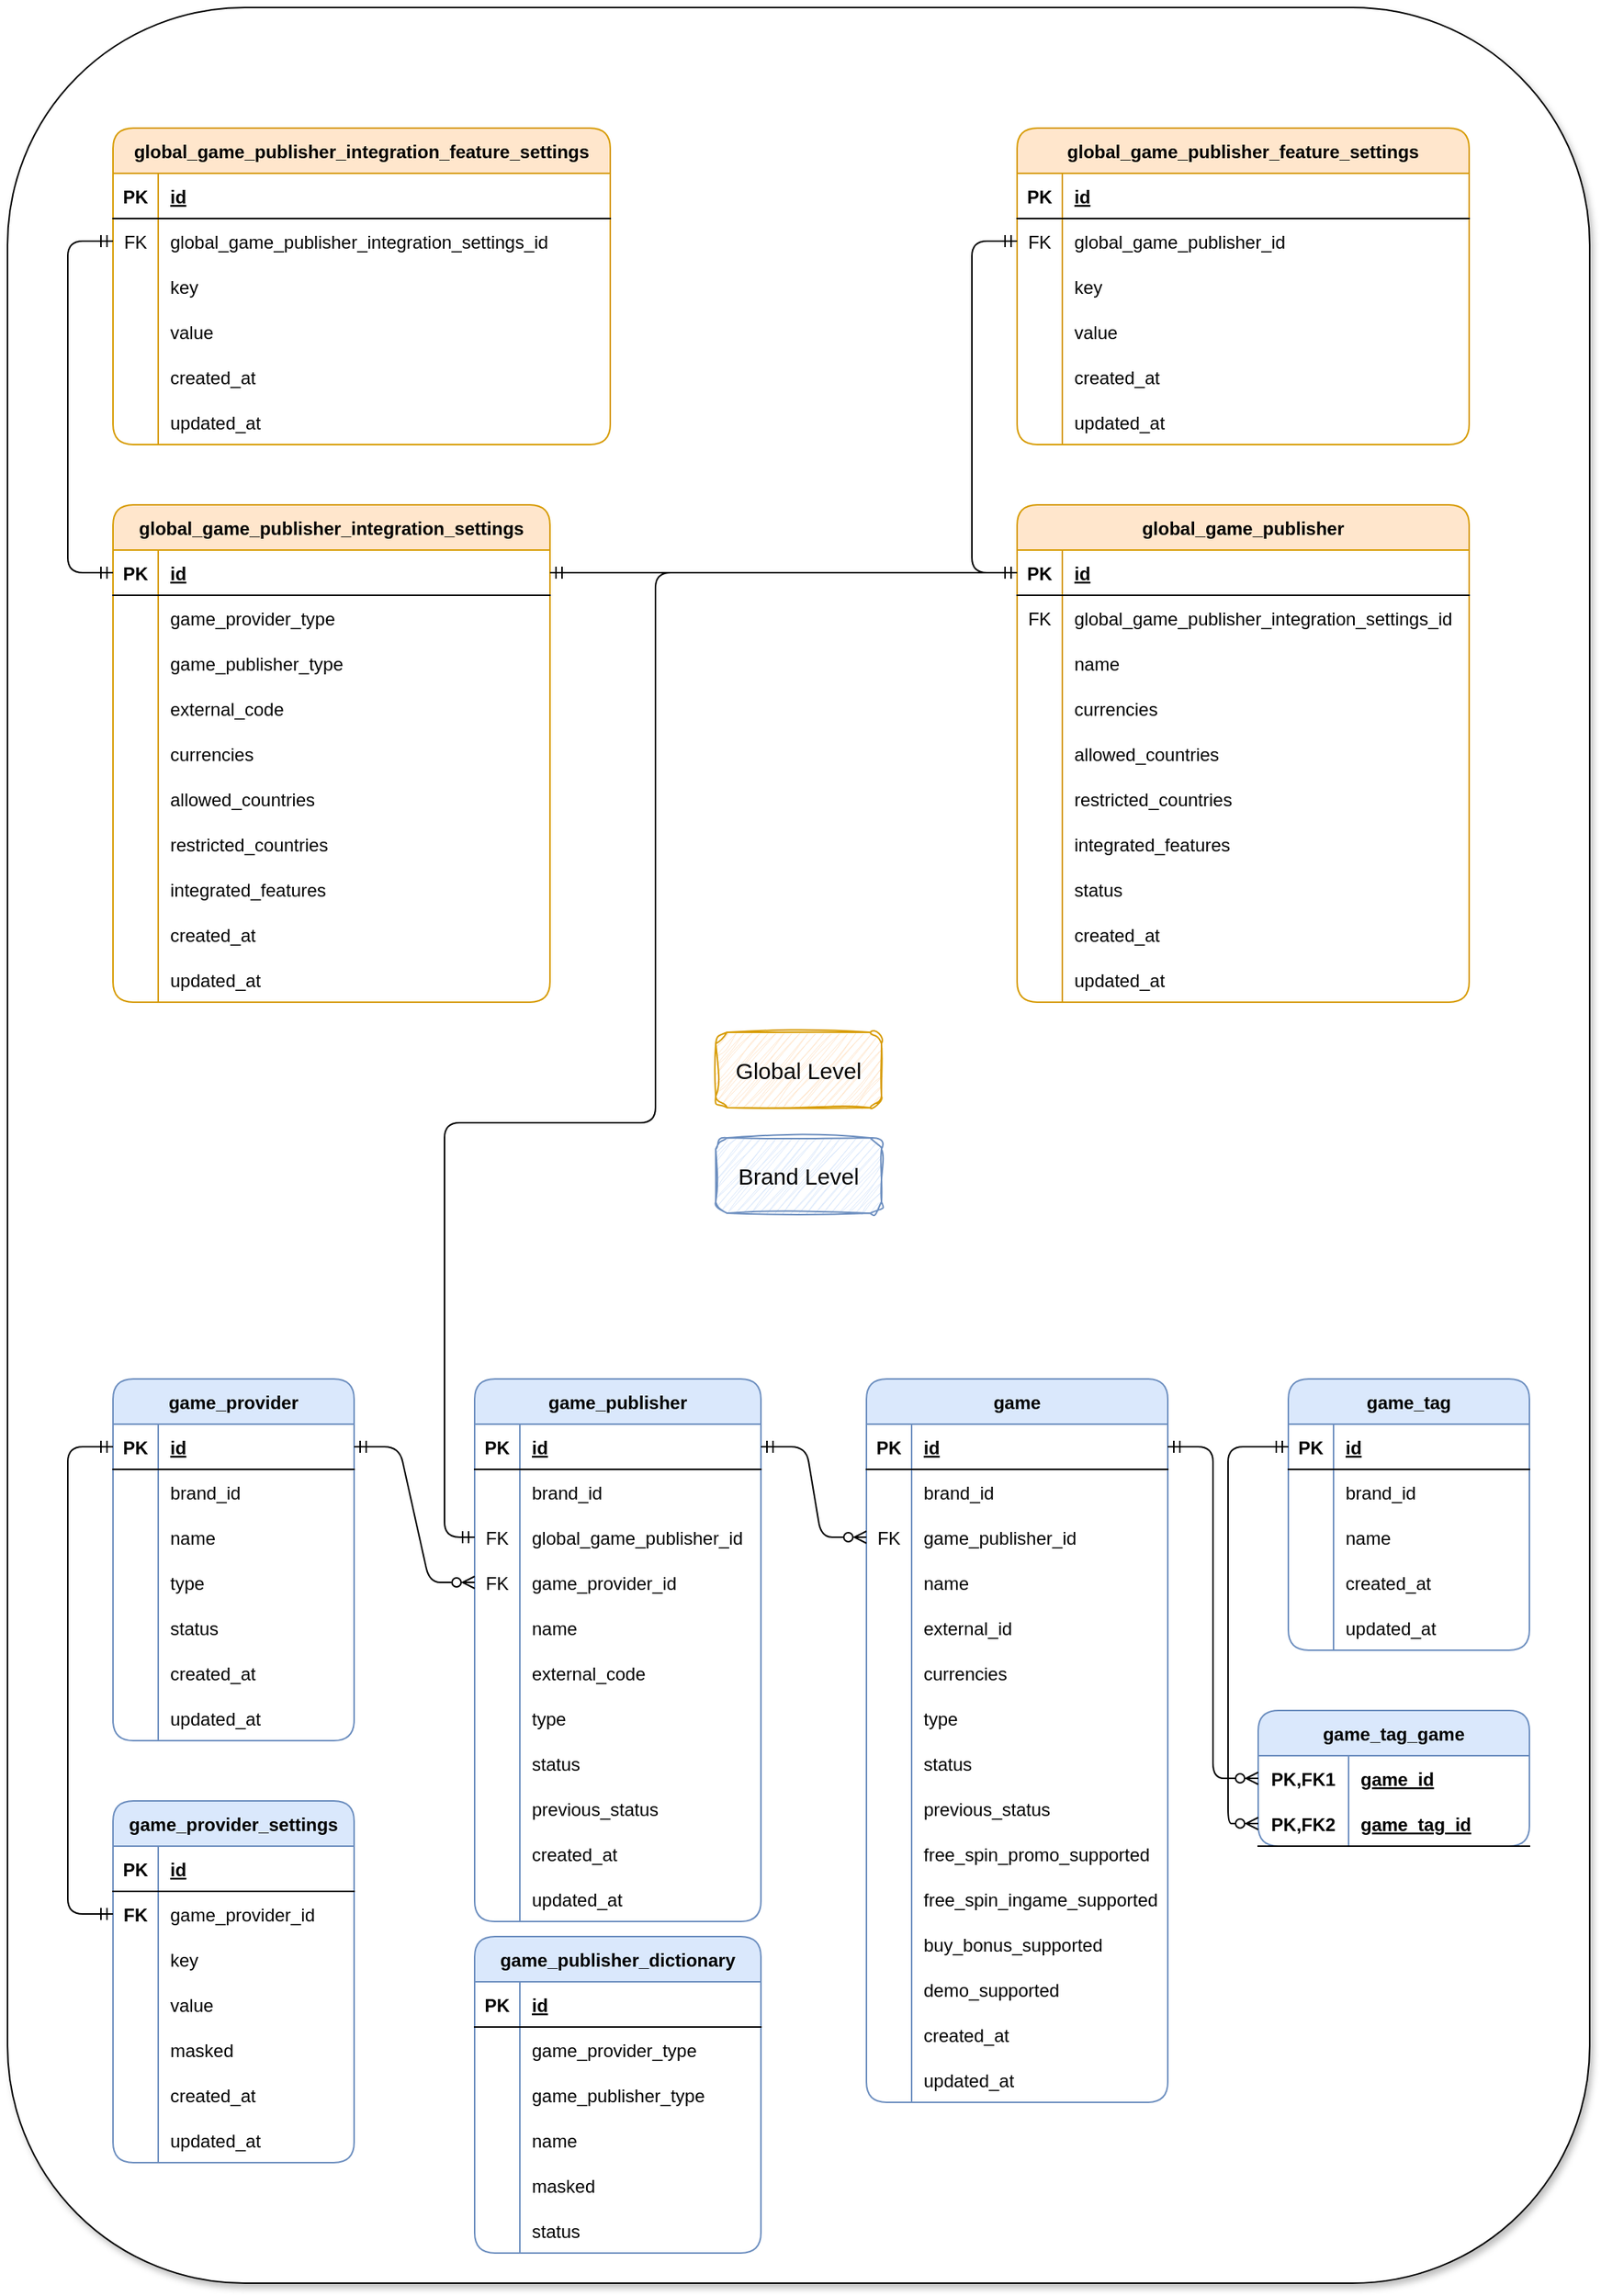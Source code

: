 <mxfile version="26.2.2">
  <diagram name="Сторінка-1" id="sBJ2iODwW2I41CCJJ39I">
    <mxGraphModel dx="1680" dy="2013" grid="1" gridSize="10" guides="1" tooltips="1" connect="1" arrows="1" fold="1" page="1" pageScale="1" pageWidth="1600" pageHeight="900" background="none" math="0" shadow="0" adaptiveColors="simple">
      <root>
        <mxCell id="0" />
        <mxCell id="1" parent="0" />
        <mxCell id="V4PTdd8OI-xRaGqghXc0-197" value="" style="rounded=1;whiteSpace=wrap;html=1;glass=0;shadow=1;labelBackgroundColor=none;" vertex="1" parent="1">
          <mxGeometry x="260" y="-850" width="1050" height="1510" as="geometry" />
        </mxCell>
        <mxCell id="8ky23IRB4ubLMcFxxOcc-8" value="game_provider" style="shape=table;startSize=30;container=1;collapsible=1;childLayout=tableLayout;fixedRows=1;rowLines=0;fontStyle=1;align=center;resizeLast=1;labelBackgroundColor=none;rounded=1;labelBorderColor=none;fillColor=#dae8fc;strokeColor=#6c8ebf;" parent="1" vertex="1">
          <mxGeometry x="330" y="60" width="160" height="240" as="geometry">
            <mxRectangle x="120" y="160" width="120" height="30" as="alternateBounds" />
          </mxGeometry>
        </mxCell>
        <mxCell id="8ky23IRB4ubLMcFxxOcc-9" value="" style="shape=tableRow;horizontal=0;startSize=0;swimlaneHead=0;swimlaneBody=0;fillColor=none;collapsible=0;dropTarget=0;points=[[0,0.5],[1,0.5]];portConstraint=eastwest;top=0;left=0;right=0;bottom=1;labelBackgroundColor=none;rounded=1;labelBorderColor=none;" parent="8ky23IRB4ubLMcFxxOcc-8" vertex="1">
          <mxGeometry y="30" width="160" height="30" as="geometry" />
        </mxCell>
        <mxCell id="8ky23IRB4ubLMcFxxOcc-10" value="PK" style="shape=partialRectangle;connectable=0;fillColor=none;top=0;left=0;bottom=0;right=0;fontStyle=1;overflow=hidden;labelBackgroundColor=none;rounded=1;labelBorderColor=none;" parent="8ky23IRB4ubLMcFxxOcc-9" vertex="1">
          <mxGeometry width="30" height="30" as="geometry">
            <mxRectangle width="30" height="30" as="alternateBounds" />
          </mxGeometry>
        </mxCell>
        <mxCell id="8ky23IRB4ubLMcFxxOcc-11" value="id" style="shape=partialRectangle;connectable=0;fillColor=none;top=0;left=0;bottom=0;right=0;align=left;spacingLeft=6;fontStyle=5;overflow=hidden;labelBackgroundColor=none;rounded=1;labelBorderColor=none;" parent="8ky23IRB4ubLMcFxxOcc-9" vertex="1">
          <mxGeometry x="30" width="130" height="30" as="geometry">
            <mxRectangle width="130" height="30" as="alternateBounds" />
          </mxGeometry>
        </mxCell>
        <mxCell id="8ky23IRB4ubLMcFxxOcc-12" value="" style="shape=tableRow;horizontal=0;startSize=0;swimlaneHead=0;swimlaneBody=0;fillColor=none;collapsible=0;dropTarget=0;points=[[0,0.5],[1,0.5]];portConstraint=eastwest;top=0;left=0;right=0;bottom=0;labelBackgroundColor=none;rounded=1;labelBorderColor=none;" parent="8ky23IRB4ubLMcFxxOcc-8" vertex="1">
          <mxGeometry y="60" width="160" height="30" as="geometry" />
        </mxCell>
        <mxCell id="8ky23IRB4ubLMcFxxOcc-13" value="" style="shape=partialRectangle;connectable=0;fillColor=none;top=0;left=0;bottom=0;right=0;editable=1;overflow=hidden;fontStyle=1;labelBackgroundColor=none;rounded=1;labelBorderColor=none;" parent="8ky23IRB4ubLMcFxxOcc-12" vertex="1">
          <mxGeometry width="30" height="30" as="geometry">
            <mxRectangle width="30" height="30" as="alternateBounds" />
          </mxGeometry>
        </mxCell>
        <mxCell id="8ky23IRB4ubLMcFxxOcc-14" value="brand_id" style="shape=partialRectangle;connectable=0;fillColor=none;top=0;left=0;bottom=0;right=0;align=left;spacingLeft=6;overflow=hidden;fontStyle=0;labelBackgroundColor=none;rounded=1;labelBorderColor=none;" parent="8ky23IRB4ubLMcFxxOcc-12" vertex="1">
          <mxGeometry x="30" width="130" height="30" as="geometry">
            <mxRectangle width="130" height="30" as="alternateBounds" />
          </mxGeometry>
        </mxCell>
        <mxCell id="8ky23IRB4ubLMcFxxOcc-15" value="" style="shape=tableRow;horizontal=0;startSize=0;swimlaneHead=0;swimlaneBody=0;fillColor=none;collapsible=0;dropTarget=0;points=[[0,0.5],[1,0.5]];portConstraint=eastwest;top=0;left=0;right=0;bottom=0;labelBackgroundColor=none;rounded=1;labelBorderColor=none;" parent="8ky23IRB4ubLMcFxxOcc-8" vertex="1">
          <mxGeometry y="90" width="160" height="30" as="geometry" />
        </mxCell>
        <mxCell id="8ky23IRB4ubLMcFxxOcc-16" value="" style="shape=partialRectangle;connectable=0;fillColor=none;top=0;left=0;bottom=0;right=0;editable=1;overflow=hidden;fontStyle=1;labelBackgroundColor=none;rounded=1;labelBorderColor=none;" parent="8ky23IRB4ubLMcFxxOcc-15" vertex="1">
          <mxGeometry width="30" height="30" as="geometry">
            <mxRectangle width="30" height="30" as="alternateBounds" />
          </mxGeometry>
        </mxCell>
        <mxCell id="8ky23IRB4ubLMcFxxOcc-17" value="name" style="shape=partialRectangle;connectable=0;fillColor=none;top=0;left=0;bottom=0;right=0;align=left;spacingLeft=6;overflow=hidden;fontStyle=0;labelBackgroundColor=none;rounded=1;labelBorderColor=none;" parent="8ky23IRB4ubLMcFxxOcc-15" vertex="1">
          <mxGeometry x="30" width="130" height="30" as="geometry">
            <mxRectangle width="130" height="30" as="alternateBounds" />
          </mxGeometry>
        </mxCell>
        <mxCell id="8ky23IRB4ubLMcFxxOcc-18" value="" style="shape=tableRow;horizontal=0;startSize=0;swimlaneHead=0;swimlaneBody=0;fillColor=none;collapsible=0;dropTarget=0;points=[[0,0.5],[1,0.5]];portConstraint=eastwest;top=0;left=0;right=0;bottom=0;labelBackgroundColor=none;rounded=1;labelBorderColor=none;" parent="8ky23IRB4ubLMcFxxOcc-8" vertex="1">
          <mxGeometry y="120" width="160" height="30" as="geometry" />
        </mxCell>
        <mxCell id="8ky23IRB4ubLMcFxxOcc-19" value="" style="shape=partialRectangle;connectable=0;fillColor=none;top=0;left=0;bottom=0;right=0;editable=1;overflow=hidden;labelBackgroundColor=none;rounded=1;labelBorderColor=none;" parent="8ky23IRB4ubLMcFxxOcc-18" vertex="1">
          <mxGeometry width="30" height="30" as="geometry">
            <mxRectangle width="30" height="30" as="alternateBounds" />
          </mxGeometry>
        </mxCell>
        <mxCell id="8ky23IRB4ubLMcFxxOcc-20" value="type" style="shape=partialRectangle;connectable=0;fillColor=none;top=0;left=0;bottom=0;right=0;align=left;spacingLeft=6;overflow=hidden;labelBackgroundColor=none;rounded=1;labelBorderColor=none;" parent="8ky23IRB4ubLMcFxxOcc-18" vertex="1">
          <mxGeometry x="30" width="130" height="30" as="geometry">
            <mxRectangle width="130" height="30" as="alternateBounds" />
          </mxGeometry>
        </mxCell>
        <mxCell id="8ky23IRB4ubLMcFxxOcc-34" value="" style="shape=tableRow;horizontal=0;startSize=0;swimlaneHead=0;swimlaneBody=0;fillColor=none;collapsible=0;dropTarget=0;points=[[0,0.5],[1,0.5]];portConstraint=eastwest;top=0;left=0;right=0;bottom=0;labelBackgroundColor=none;rounded=1;labelBorderColor=none;" parent="8ky23IRB4ubLMcFxxOcc-8" vertex="1">
          <mxGeometry y="150" width="160" height="30" as="geometry" />
        </mxCell>
        <mxCell id="8ky23IRB4ubLMcFxxOcc-35" value="" style="shape=partialRectangle;connectable=0;fillColor=none;top=0;left=0;bottom=0;right=0;editable=1;overflow=hidden;labelBackgroundColor=none;rounded=1;labelBorderColor=none;" parent="8ky23IRB4ubLMcFxxOcc-34" vertex="1">
          <mxGeometry width="30" height="30" as="geometry">
            <mxRectangle width="30" height="30" as="alternateBounds" />
          </mxGeometry>
        </mxCell>
        <mxCell id="8ky23IRB4ubLMcFxxOcc-36" value="status" style="shape=partialRectangle;connectable=0;fillColor=none;top=0;left=0;bottom=0;right=0;align=left;spacingLeft=6;overflow=hidden;labelBackgroundColor=none;rounded=1;labelBorderColor=none;" parent="8ky23IRB4ubLMcFxxOcc-34" vertex="1">
          <mxGeometry x="30" width="130" height="30" as="geometry">
            <mxRectangle width="130" height="30" as="alternateBounds" />
          </mxGeometry>
        </mxCell>
        <mxCell id="8ky23IRB4ubLMcFxxOcc-37" value="" style="shape=tableRow;horizontal=0;startSize=0;swimlaneHead=0;swimlaneBody=0;fillColor=none;collapsible=0;dropTarget=0;points=[[0,0.5],[1,0.5]];portConstraint=eastwest;top=0;left=0;right=0;bottom=0;labelBackgroundColor=none;rounded=1;labelBorderColor=none;" parent="8ky23IRB4ubLMcFxxOcc-8" vertex="1">
          <mxGeometry y="180" width="160" height="30" as="geometry" />
        </mxCell>
        <mxCell id="8ky23IRB4ubLMcFxxOcc-38" value="" style="shape=partialRectangle;connectable=0;fillColor=none;top=0;left=0;bottom=0;right=0;editable=1;overflow=hidden;labelBackgroundColor=none;rounded=1;labelBorderColor=none;" parent="8ky23IRB4ubLMcFxxOcc-37" vertex="1">
          <mxGeometry width="30" height="30" as="geometry">
            <mxRectangle width="30" height="30" as="alternateBounds" />
          </mxGeometry>
        </mxCell>
        <mxCell id="8ky23IRB4ubLMcFxxOcc-39" value="created_at" style="shape=partialRectangle;connectable=0;fillColor=none;top=0;left=0;bottom=0;right=0;align=left;spacingLeft=6;overflow=hidden;labelBackgroundColor=none;rounded=1;labelBorderColor=none;" parent="8ky23IRB4ubLMcFxxOcc-37" vertex="1">
          <mxGeometry x="30" width="130" height="30" as="geometry">
            <mxRectangle width="130" height="30" as="alternateBounds" />
          </mxGeometry>
        </mxCell>
        <mxCell id="8ky23IRB4ubLMcFxxOcc-40" value="" style="shape=tableRow;horizontal=0;startSize=0;swimlaneHead=0;swimlaneBody=0;fillColor=none;collapsible=0;dropTarget=0;points=[[0,0.5],[1,0.5]];portConstraint=eastwest;top=0;left=0;right=0;bottom=0;labelBackgroundColor=none;rounded=1;labelBorderColor=none;" parent="8ky23IRB4ubLMcFxxOcc-8" vertex="1">
          <mxGeometry y="210" width="160" height="30" as="geometry" />
        </mxCell>
        <mxCell id="8ky23IRB4ubLMcFxxOcc-41" value="" style="shape=partialRectangle;connectable=0;fillColor=none;top=0;left=0;bottom=0;right=0;editable=1;overflow=hidden;labelBackgroundColor=none;rounded=1;labelBorderColor=none;" parent="8ky23IRB4ubLMcFxxOcc-40" vertex="1">
          <mxGeometry width="30" height="30" as="geometry">
            <mxRectangle width="30" height="30" as="alternateBounds" />
          </mxGeometry>
        </mxCell>
        <mxCell id="8ky23IRB4ubLMcFxxOcc-42" value="updated_at" style="shape=partialRectangle;connectable=0;fillColor=none;top=0;left=0;bottom=0;right=0;align=left;spacingLeft=6;overflow=hidden;labelBackgroundColor=none;rounded=1;labelBorderColor=none;" parent="8ky23IRB4ubLMcFxxOcc-40" vertex="1">
          <mxGeometry x="30" width="130" height="30" as="geometry">
            <mxRectangle width="130" height="30" as="alternateBounds" />
          </mxGeometry>
        </mxCell>
        <mxCell id="8ky23IRB4ubLMcFxxOcc-43" value="game_publisher" style="shape=table;startSize=30;container=1;collapsible=1;childLayout=tableLayout;fixedRows=1;rowLines=0;fontStyle=1;align=center;resizeLast=1;labelBackgroundColor=none;rounded=1;labelBorderColor=none;fillColor=#dae8fc;strokeColor=#6c8ebf;" parent="1" vertex="1">
          <mxGeometry x="570" y="60" width="190" height="360" as="geometry" />
        </mxCell>
        <mxCell id="8ky23IRB4ubLMcFxxOcc-44" value="" style="shape=tableRow;horizontal=0;startSize=0;swimlaneHead=0;swimlaneBody=0;fillColor=none;collapsible=0;dropTarget=0;points=[[0,0.5],[1,0.5]];portConstraint=eastwest;top=0;left=0;right=0;bottom=1;labelBackgroundColor=none;rounded=1;labelBorderColor=none;" parent="8ky23IRB4ubLMcFxxOcc-43" vertex="1">
          <mxGeometry y="30" width="190" height="30" as="geometry" />
        </mxCell>
        <mxCell id="8ky23IRB4ubLMcFxxOcc-45" value="PK" style="shape=partialRectangle;connectable=0;fillColor=none;top=0;left=0;bottom=0;right=0;fontStyle=1;overflow=hidden;labelBackgroundColor=none;rounded=1;labelBorderColor=none;" parent="8ky23IRB4ubLMcFxxOcc-44" vertex="1">
          <mxGeometry width="30" height="30" as="geometry">
            <mxRectangle width="30" height="30" as="alternateBounds" />
          </mxGeometry>
        </mxCell>
        <mxCell id="8ky23IRB4ubLMcFxxOcc-46" value="id" style="shape=partialRectangle;connectable=0;fillColor=none;top=0;left=0;bottom=0;right=0;align=left;spacingLeft=6;fontStyle=5;overflow=hidden;labelBackgroundColor=none;rounded=1;labelBorderColor=none;" parent="8ky23IRB4ubLMcFxxOcc-44" vertex="1">
          <mxGeometry x="30" width="160" height="30" as="geometry">
            <mxRectangle width="160" height="30" as="alternateBounds" />
          </mxGeometry>
        </mxCell>
        <mxCell id="8ky23IRB4ubLMcFxxOcc-47" value="" style="shape=tableRow;horizontal=0;startSize=0;swimlaneHead=0;swimlaneBody=0;fillColor=none;collapsible=0;dropTarget=0;points=[[0,0.5],[1,0.5]];portConstraint=eastwest;top=0;left=0;right=0;bottom=0;labelBackgroundColor=none;rounded=1;labelBorderColor=none;" parent="8ky23IRB4ubLMcFxxOcc-43" vertex="1">
          <mxGeometry y="60" width="190" height="30" as="geometry" />
        </mxCell>
        <mxCell id="8ky23IRB4ubLMcFxxOcc-48" value="" style="shape=partialRectangle;connectable=0;fillColor=none;top=0;left=0;bottom=0;right=0;editable=1;overflow=hidden;labelBackgroundColor=none;rounded=1;labelBorderColor=none;" parent="8ky23IRB4ubLMcFxxOcc-47" vertex="1">
          <mxGeometry width="30" height="30" as="geometry">
            <mxRectangle width="30" height="30" as="alternateBounds" />
          </mxGeometry>
        </mxCell>
        <mxCell id="8ky23IRB4ubLMcFxxOcc-49" value="brand_id" style="shape=partialRectangle;connectable=0;fillColor=none;top=0;left=0;bottom=0;right=0;align=left;spacingLeft=6;overflow=hidden;fontStyle=0;labelBackgroundColor=none;rounded=1;labelBorderColor=none;" parent="8ky23IRB4ubLMcFxxOcc-47" vertex="1">
          <mxGeometry x="30" width="160" height="30" as="geometry">
            <mxRectangle width="160" height="30" as="alternateBounds" />
          </mxGeometry>
        </mxCell>
        <mxCell id="8ky23IRB4ubLMcFxxOcc-65" value="" style="shape=tableRow;horizontal=0;startSize=0;swimlaneHead=0;swimlaneBody=0;fillColor=none;collapsible=0;dropTarget=0;points=[[0,0.5],[1,0.5]];portConstraint=eastwest;top=0;left=0;right=0;bottom=0;labelBackgroundColor=none;rounded=1;labelBorderColor=none;" parent="8ky23IRB4ubLMcFxxOcc-43" vertex="1">
          <mxGeometry y="90" width="190" height="30" as="geometry" />
        </mxCell>
        <mxCell id="8ky23IRB4ubLMcFxxOcc-66" value="FK" style="shape=partialRectangle;connectable=0;fillColor=none;top=0;left=0;bottom=0;right=0;editable=1;overflow=hidden;fontStyle=0;labelBackgroundColor=none;rounded=1;labelBorderColor=none;" parent="8ky23IRB4ubLMcFxxOcc-65" vertex="1">
          <mxGeometry width="30" height="30" as="geometry">
            <mxRectangle width="30" height="30" as="alternateBounds" />
          </mxGeometry>
        </mxCell>
        <mxCell id="8ky23IRB4ubLMcFxxOcc-67" value="global_game_publisher_id" style="shape=partialRectangle;connectable=0;fillColor=none;top=0;left=0;bottom=0;right=0;align=left;spacingLeft=6;overflow=hidden;fontStyle=0;labelBackgroundColor=none;rounded=1;labelBorderColor=none;" parent="8ky23IRB4ubLMcFxxOcc-65" vertex="1">
          <mxGeometry x="30" width="160" height="30" as="geometry">
            <mxRectangle width="160" height="30" as="alternateBounds" />
          </mxGeometry>
        </mxCell>
        <mxCell id="V4PTdd8OI-xRaGqghXc0-332" value="" style="shape=tableRow;horizontal=0;startSize=0;swimlaneHead=0;swimlaneBody=0;fillColor=none;collapsible=0;dropTarget=0;points=[[0,0.5],[1,0.5]];portConstraint=eastwest;top=0;left=0;right=0;bottom=0;labelBackgroundColor=none;rounded=1;labelBorderColor=none;" vertex="1" parent="8ky23IRB4ubLMcFxxOcc-43">
          <mxGeometry y="120" width="190" height="30" as="geometry" />
        </mxCell>
        <mxCell id="V4PTdd8OI-xRaGqghXc0-333" value="FK" style="shape=partialRectangle;connectable=0;fillColor=none;top=0;left=0;bottom=0;right=0;editable=1;overflow=hidden;fontStyle=0;labelBackgroundColor=none;rounded=1;labelBorderColor=none;" vertex="1" parent="V4PTdd8OI-xRaGqghXc0-332">
          <mxGeometry width="30" height="30" as="geometry">
            <mxRectangle width="30" height="30" as="alternateBounds" />
          </mxGeometry>
        </mxCell>
        <mxCell id="V4PTdd8OI-xRaGqghXc0-334" value="game_provider_id" style="shape=partialRectangle;connectable=0;fillColor=none;top=0;left=0;bottom=0;right=0;align=left;spacingLeft=6;overflow=hidden;fontStyle=0;labelBackgroundColor=none;rounded=1;labelBorderColor=none;" vertex="1" parent="V4PTdd8OI-xRaGqghXc0-332">
          <mxGeometry x="30" width="160" height="30" as="geometry">
            <mxRectangle width="160" height="30" as="alternateBounds" />
          </mxGeometry>
        </mxCell>
        <mxCell id="8ky23IRB4ubLMcFxxOcc-50" value="" style="shape=tableRow;horizontal=0;startSize=0;swimlaneHead=0;swimlaneBody=0;fillColor=none;collapsible=0;dropTarget=0;points=[[0,0.5],[1,0.5]];portConstraint=eastwest;top=0;left=0;right=0;bottom=0;labelBackgroundColor=none;rounded=1;labelBorderColor=none;" parent="8ky23IRB4ubLMcFxxOcc-43" vertex="1">
          <mxGeometry y="150" width="190" height="30" as="geometry" />
        </mxCell>
        <mxCell id="8ky23IRB4ubLMcFxxOcc-51" value="" style="shape=partialRectangle;connectable=0;fillColor=none;top=0;left=0;bottom=0;right=0;editable=1;overflow=hidden;labelBackgroundColor=none;rounded=1;labelBorderColor=none;" parent="8ky23IRB4ubLMcFxxOcc-50" vertex="1">
          <mxGeometry width="30" height="30" as="geometry">
            <mxRectangle width="30" height="30" as="alternateBounds" />
          </mxGeometry>
        </mxCell>
        <mxCell id="8ky23IRB4ubLMcFxxOcc-52" value="name" style="shape=partialRectangle;connectable=0;fillColor=none;top=0;left=0;bottom=0;right=0;align=left;spacingLeft=6;overflow=hidden;fontStyle=0;labelBackgroundColor=none;rounded=1;labelBorderColor=none;" parent="8ky23IRB4ubLMcFxxOcc-50" vertex="1">
          <mxGeometry x="30" width="160" height="30" as="geometry">
            <mxRectangle width="160" height="30" as="alternateBounds" />
          </mxGeometry>
        </mxCell>
        <mxCell id="8ky23IRB4ubLMcFxxOcc-53" value="" style="shape=tableRow;horizontal=0;startSize=0;swimlaneHead=0;swimlaneBody=0;fillColor=none;collapsible=0;dropTarget=0;points=[[0,0.5],[1,0.5]];portConstraint=eastwest;top=0;left=0;right=0;bottom=0;labelBackgroundColor=none;rounded=1;labelBorderColor=none;" parent="8ky23IRB4ubLMcFxxOcc-43" vertex="1">
          <mxGeometry y="180" width="190" height="30" as="geometry" />
        </mxCell>
        <mxCell id="8ky23IRB4ubLMcFxxOcc-54" value="" style="shape=partialRectangle;connectable=0;fillColor=none;top=0;left=0;bottom=0;right=0;editable=1;overflow=hidden;labelBackgroundColor=none;rounded=1;labelBorderColor=none;" parent="8ky23IRB4ubLMcFxxOcc-53" vertex="1">
          <mxGeometry width="30" height="30" as="geometry">
            <mxRectangle width="30" height="30" as="alternateBounds" />
          </mxGeometry>
        </mxCell>
        <mxCell id="8ky23IRB4ubLMcFxxOcc-55" value="external_code" style="shape=partialRectangle;connectable=0;fillColor=none;top=0;left=0;bottom=0;right=0;align=left;spacingLeft=6;overflow=hidden;labelBackgroundColor=none;rounded=1;labelBorderColor=none;" parent="8ky23IRB4ubLMcFxxOcc-53" vertex="1">
          <mxGeometry x="30" width="160" height="30" as="geometry">
            <mxRectangle width="160" height="30" as="alternateBounds" />
          </mxGeometry>
        </mxCell>
        <mxCell id="8ky23IRB4ubLMcFxxOcc-68" value="" style="shape=tableRow;horizontal=0;startSize=0;swimlaneHead=0;swimlaneBody=0;fillColor=none;collapsible=0;dropTarget=0;points=[[0,0.5],[1,0.5]];portConstraint=eastwest;top=0;left=0;right=0;bottom=0;labelBackgroundColor=none;rounded=1;labelBorderColor=none;" parent="8ky23IRB4ubLMcFxxOcc-43" vertex="1">
          <mxGeometry y="210" width="190" height="30" as="geometry" />
        </mxCell>
        <mxCell id="8ky23IRB4ubLMcFxxOcc-69" value="" style="shape=partialRectangle;connectable=0;fillColor=none;top=0;left=0;bottom=0;right=0;editable=1;overflow=hidden;labelBackgroundColor=none;rounded=1;labelBorderColor=none;" parent="8ky23IRB4ubLMcFxxOcc-68" vertex="1">
          <mxGeometry width="30" height="30" as="geometry">
            <mxRectangle width="30" height="30" as="alternateBounds" />
          </mxGeometry>
        </mxCell>
        <mxCell id="8ky23IRB4ubLMcFxxOcc-70" value="type" style="shape=partialRectangle;connectable=0;fillColor=none;top=0;left=0;bottom=0;right=0;align=left;spacingLeft=6;overflow=hidden;labelBackgroundColor=none;rounded=1;labelBorderColor=none;" parent="8ky23IRB4ubLMcFxxOcc-68" vertex="1">
          <mxGeometry x="30" width="160" height="30" as="geometry">
            <mxRectangle width="160" height="30" as="alternateBounds" />
          </mxGeometry>
        </mxCell>
        <mxCell id="8ky23IRB4ubLMcFxxOcc-56" value="" style="shape=tableRow;horizontal=0;startSize=0;swimlaneHead=0;swimlaneBody=0;fillColor=none;collapsible=0;dropTarget=0;points=[[0,0.5],[1,0.5]];portConstraint=eastwest;top=0;left=0;right=0;bottom=0;labelBackgroundColor=none;rounded=1;labelBorderColor=none;" parent="8ky23IRB4ubLMcFxxOcc-43" vertex="1">
          <mxGeometry y="240" width="190" height="30" as="geometry" />
        </mxCell>
        <mxCell id="8ky23IRB4ubLMcFxxOcc-57" value="" style="shape=partialRectangle;connectable=0;fillColor=none;top=0;left=0;bottom=0;right=0;editable=1;overflow=hidden;labelBackgroundColor=none;rounded=1;labelBorderColor=none;" parent="8ky23IRB4ubLMcFxxOcc-56" vertex="1">
          <mxGeometry width="30" height="30" as="geometry">
            <mxRectangle width="30" height="30" as="alternateBounds" />
          </mxGeometry>
        </mxCell>
        <mxCell id="8ky23IRB4ubLMcFxxOcc-58" value="status" style="shape=partialRectangle;connectable=0;fillColor=none;top=0;left=0;bottom=0;right=0;align=left;spacingLeft=6;overflow=hidden;labelBackgroundColor=none;rounded=1;labelBorderColor=none;" parent="8ky23IRB4ubLMcFxxOcc-56" vertex="1">
          <mxGeometry x="30" width="160" height="30" as="geometry">
            <mxRectangle width="160" height="30" as="alternateBounds" />
          </mxGeometry>
        </mxCell>
        <mxCell id="8ky23IRB4ubLMcFxxOcc-71" value="" style="shape=tableRow;horizontal=0;startSize=0;swimlaneHead=0;swimlaneBody=0;fillColor=none;collapsible=0;dropTarget=0;points=[[0,0.5],[1,0.5]];portConstraint=eastwest;top=0;left=0;right=0;bottom=0;labelBackgroundColor=none;rounded=1;labelBorderColor=none;" parent="8ky23IRB4ubLMcFxxOcc-43" vertex="1">
          <mxGeometry y="270" width="190" height="30" as="geometry" />
        </mxCell>
        <mxCell id="8ky23IRB4ubLMcFxxOcc-72" value="" style="shape=partialRectangle;connectable=0;fillColor=none;top=0;left=0;bottom=0;right=0;editable=1;overflow=hidden;labelBackgroundColor=none;rounded=1;labelBorderColor=none;" parent="8ky23IRB4ubLMcFxxOcc-71" vertex="1">
          <mxGeometry width="30" height="30" as="geometry">
            <mxRectangle width="30" height="30" as="alternateBounds" />
          </mxGeometry>
        </mxCell>
        <mxCell id="8ky23IRB4ubLMcFxxOcc-73" value="previous_status" style="shape=partialRectangle;connectable=0;fillColor=none;top=0;left=0;bottom=0;right=0;align=left;spacingLeft=6;overflow=hidden;labelBackgroundColor=none;rounded=1;labelBorderColor=none;" parent="8ky23IRB4ubLMcFxxOcc-71" vertex="1">
          <mxGeometry x="30" width="160" height="30" as="geometry">
            <mxRectangle width="160" height="30" as="alternateBounds" />
          </mxGeometry>
        </mxCell>
        <mxCell id="8ky23IRB4ubLMcFxxOcc-59" value="" style="shape=tableRow;horizontal=0;startSize=0;swimlaneHead=0;swimlaneBody=0;fillColor=none;collapsible=0;dropTarget=0;points=[[0,0.5],[1,0.5]];portConstraint=eastwest;top=0;left=0;right=0;bottom=0;labelBackgroundColor=none;rounded=1;labelBorderColor=none;" parent="8ky23IRB4ubLMcFxxOcc-43" vertex="1">
          <mxGeometry y="300" width="190" height="30" as="geometry" />
        </mxCell>
        <mxCell id="8ky23IRB4ubLMcFxxOcc-60" value="" style="shape=partialRectangle;connectable=0;fillColor=none;top=0;left=0;bottom=0;right=0;editable=1;overflow=hidden;labelBackgroundColor=none;rounded=1;labelBorderColor=none;" parent="8ky23IRB4ubLMcFxxOcc-59" vertex="1">
          <mxGeometry width="30" height="30" as="geometry">
            <mxRectangle width="30" height="30" as="alternateBounds" />
          </mxGeometry>
        </mxCell>
        <mxCell id="8ky23IRB4ubLMcFxxOcc-61" value="created_at" style="shape=partialRectangle;connectable=0;fillColor=none;top=0;left=0;bottom=0;right=0;align=left;spacingLeft=6;overflow=hidden;labelBackgroundColor=none;rounded=1;labelBorderColor=none;" parent="8ky23IRB4ubLMcFxxOcc-59" vertex="1">
          <mxGeometry x="30" width="160" height="30" as="geometry">
            <mxRectangle width="160" height="30" as="alternateBounds" />
          </mxGeometry>
        </mxCell>
        <mxCell id="8ky23IRB4ubLMcFxxOcc-62" value="" style="shape=tableRow;horizontal=0;startSize=0;swimlaneHead=0;swimlaneBody=0;fillColor=none;collapsible=0;dropTarget=0;points=[[0,0.5],[1,0.5]];portConstraint=eastwest;top=0;left=0;right=0;bottom=0;labelBackgroundColor=none;rounded=1;labelBorderColor=none;" parent="8ky23IRB4ubLMcFxxOcc-43" vertex="1">
          <mxGeometry y="330" width="190" height="30" as="geometry" />
        </mxCell>
        <mxCell id="8ky23IRB4ubLMcFxxOcc-63" value="" style="shape=partialRectangle;connectable=0;fillColor=none;top=0;left=0;bottom=0;right=0;editable=1;overflow=hidden;labelBackgroundColor=none;rounded=1;labelBorderColor=none;" parent="8ky23IRB4ubLMcFxxOcc-62" vertex="1">
          <mxGeometry width="30" height="30" as="geometry">
            <mxRectangle width="30" height="30" as="alternateBounds" />
          </mxGeometry>
        </mxCell>
        <mxCell id="8ky23IRB4ubLMcFxxOcc-64" value="updated_at" style="shape=partialRectangle;connectable=0;fillColor=none;top=0;left=0;bottom=0;right=0;align=left;spacingLeft=6;overflow=hidden;labelBackgroundColor=none;rounded=1;labelBorderColor=none;" parent="8ky23IRB4ubLMcFxxOcc-62" vertex="1">
          <mxGeometry x="30" width="160" height="30" as="geometry">
            <mxRectangle width="160" height="30" as="alternateBounds" />
          </mxGeometry>
        </mxCell>
        <mxCell id="8ky23IRB4ubLMcFxxOcc-74" value="" style="edgeStyle=entityRelationEdgeStyle;fontSize=12;endArrow=ERzeroToMany;startArrow=ERmandOne;rounded=1;exitX=1;exitY=0.5;exitDx=0;exitDy=0;entryX=0;entryY=0.5;entryDx=0;entryDy=0;labelBackgroundColor=none;fontColor=default;labelBorderColor=none;endFill=0;" parent="1" source="8ky23IRB4ubLMcFxxOcc-9" target="V4PTdd8OI-xRaGqghXc0-332" edge="1">
          <mxGeometry width="100" height="100" relative="1" as="geometry">
            <mxPoint x="520" y="80" as="sourcePoint" />
            <mxPoint x="620" y="-20" as="targetPoint" />
          </mxGeometry>
        </mxCell>
        <mxCell id="8ky23IRB4ubLMcFxxOcc-75" value="game" style="shape=table;startSize=30;container=1;collapsible=1;childLayout=tableLayout;fixedRows=1;rowLines=0;fontStyle=1;align=center;resizeLast=1;labelBackgroundColor=none;rounded=1;labelBorderColor=none;fillColor=#dae8fc;strokeColor=#6c8ebf;" parent="1" vertex="1">
          <mxGeometry x="830" y="60" width="200" height="480" as="geometry" />
        </mxCell>
        <mxCell id="8ky23IRB4ubLMcFxxOcc-76" value="" style="shape=tableRow;horizontal=0;startSize=0;swimlaneHead=0;swimlaneBody=0;fillColor=none;collapsible=0;dropTarget=0;points=[[0,0.5],[1,0.5]];portConstraint=eastwest;top=0;left=0;right=0;bottom=1;labelBackgroundColor=none;rounded=1;labelBorderColor=none;" parent="8ky23IRB4ubLMcFxxOcc-75" vertex="1">
          <mxGeometry y="30" width="200" height="30" as="geometry" />
        </mxCell>
        <mxCell id="8ky23IRB4ubLMcFxxOcc-77" value="PK" style="shape=partialRectangle;connectable=0;top=0;left=0;bottom=0;right=0;fontStyle=1;overflow=hidden;fillColor=none;labelBackgroundColor=none;rounded=1;labelBorderColor=none;" parent="8ky23IRB4ubLMcFxxOcc-76" vertex="1">
          <mxGeometry width="30" height="30" as="geometry">
            <mxRectangle width="30" height="30" as="alternateBounds" />
          </mxGeometry>
        </mxCell>
        <mxCell id="8ky23IRB4ubLMcFxxOcc-78" value="id" style="shape=partialRectangle;connectable=0;top=0;left=0;bottom=0;right=0;align=left;spacingLeft=6;fontStyle=5;overflow=hidden;fillColor=none;labelBackgroundColor=none;rounded=1;labelBorderColor=none;" parent="8ky23IRB4ubLMcFxxOcc-76" vertex="1">
          <mxGeometry x="30" width="170" height="30" as="geometry">
            <mxRectangle width="170" height="30" as="alternateBounds" />
          </mxGeometry>
        </mxCell>
        <mxCell id="8ky23IRB4ubLMcFxxOcc-79" value="" style="shape=tableRow;horizontal=0;startSize=0;swimlaneHead=0;swimlaneBody=0;fillColor=none;collapsible=0;dropTarget=0;points=[[0,0.5],[1,0.5]];portConstraint=eastwest;top=0;left=0;right=0;bottom=0;labelBackgroundColor=none;rounded=1;labelBorderColor=none;" parent="8ky23IRB4ubLMcFxxOcc-75" vertex="1">
          <mxGeometry y="60" width="200" height="30" as="geometry" />
        </mxCell>
        <mxCell id="8ky23IRB4ubLMcFxxOcc-80" value="" style="shape=partialRectangle;connectable=0;top=0;left=0;bottom=0;right=0;editable=1;overflow=hidden;fillColor=none;perimeterSpacing=0;labelBackgroundColor=none;rounded=1;labelBorderColor=none;" parent="8ky23IRB4ubLMcFxxOcc-79" vertex="1">
          <mxGeometry width="30" height="30" as="geometry">
            <mxRectangle width="30" height="30" as="alternateBounds" />
          </mxGeometry>
        </mxCell>
        <mxCell id="8ky23IRB4ubLMcFxxOcc-81" value="brand_id" style="shape=partialRectangle;connectable=0;top=0;left=0;bottom=0;right=0;align=left;spacingLeft=6;overflow=hidden;fontStyle=0;fillColor=none;perimeterSpacing=0;labelBackgroundColor=none;rounded=1;labelBorderColor=none;" parent="8ky23IRB4ubLMcFxxOcc-79" vertex="1">
          <mxGeometry x="30" width="170" height="30" as="geometry">
            <mxRectangle width="170" height="30" as="alternateBounds" />
          </mxGeometry>
        </mxCell>
        <mxCell id="8ky23IRB4ubLMcFxxOcc-82" value="" style="shape=tableRow;horizontal=0;startSize=0;swimlaneHead=0;swimlaneBody=0;fillColor=none;collapsible=0;dropTarget=0;points=[[0,0.5],[1,0.5]];portConstraint=eastwest;top=0;left=0;right=0;bottom=0;labelBackgroundColor=none;rounded=1;labelBorderColor=none;" parent="8ky23IRB4ubLMcFxxOcc-75" vertex="1">
          <mxGeometry y="90" width="200" height="30" as="geometry" />
        </mxCell>
        <mxCell id="8ky23IRB4ubLMcFxxOcc-83" value="FK" style="shape=partialRectangle;connectable=0;top=0;left=0;bottom=0;right=0;editable=1;overflow=hidden;fontStyle=0;fillColor=none;perimeterSpacing=0;labelBackgroundColor=none;rounded=1;labelBorderColor=none;" parent="8ky23IRB4ubLMcFxxOcc-82" vertex="1">
          <mxGeometry width="30" height="30" as="geometry">
            <mxRectangle width="30" height="30" as="alternateBounds" />
          </mxGeometry>
        </mxCell>
        <mxCell id="8ky23IRB4ubLMcFxxOcc-84" value="game_publisher_id" style="shape=partialRectangle;connectable=0;top=0;left=0;bottom=0;right=0;align=left;spacingLeft=6;overflow=hidden;fontStyle=0;fillColor=none;perimeterSpacing=0;labelBackgroundColor=none;rounded=1;labelBorderColor=none;" parent="8ky23IRB4ubLMcFxxOcc-82" vertex="1">
          <mxGeometry x="30" width="170" height="30" as="geometry">
            <mxRectangle width="170" height="30" as="alternateBounds" />
          </mxGeometry>
        </mxCell>
        <mxCell id="8ky23IRB4ubLMcFxxOcc-85" value="" style="shape=tableRow;horizontal=0;startSize=0;swimlaneHead=0;swimlaneBody=0;fillColor=none;collapsible=0;dropTarget=0;points=[[0,0.5],[1,0.5]];portConstraint=eastwest;top=0;left=0;right=0;bottom=0;labelBackgroundColor=none;rounded=1;labelBorderColor=none;" parent="8ky23IRB4ubLMcFxxOcc-75" vertex="1">
          <mxGeometry y="120" width="200" height="30" as="geometry" />
        </mxCell>
        <mxCell id="8ky23IRB4ubLMcFxxOcc-86" value="" style="shape=partialRectangle;connectable=0;top=0;left=0;bottom=0;right=0;editable=1;overflow=hidden;fillColor=none;perimeterSpacing=0;labelBackgroundColor=none;rounded=1;labelBorderColor=none;" parent="8ky23IRB4ubLMcFxxOcc-85" vertex="1">
          <mxGeometry width="30" height="30" as="geometry">
            <mxRectangle width="30" height="30" as="alternateBounds" />
          </mxGeometry>
        </mxCell>
        <mxCell id="8ky23IRB4ubLMcFxxOcc-87" value="name" style="shape=partialRectangle;connectable=0;top=0;left=0;bottom=0;right=0;align=left;spacingLeft=6;overflow=hidden;fontStyle=0;fillColor=none;perimeterSpacing=0;labelBackgroundColor=none;rounded=1;labelBorderColor=none;" parent="8ky23IRB4ubLMcFxxOcc-85" vertex="1">
          <mxGeometry x="30" width="170" height="30" as="geometry">
            <mxRectangle width="170" height="30" as="alternateBounds" />
          </mxGeometry>
        </mxCell>
        <mxCell id="8ky23IRB4ubLMcFxxOcc-88" value="" style="shape=tableRow;horizontal=0;startSize=0;swimlaneHead=0;swimlaneBody=0;fillColor=none;collapsible=0;dropTarget=0;points=[[0,0.5],[1,0.5]];portConstraint=eastwest;top=0;left=0;right=0;bottom=0;labelBackgroundColor=none;rounded=1;labelBorderColor=none;" parent="8ky23IRB4ubLMcFxxOcc-75" vertex="1">
          <mxGeometry y="150" width="200" height="30" as="geometry" />
        </mxCell>
        <mxCell id="8ky23IRB4ubLMcFxxOcc-89" value="" style="shape=partialRectangle;connectable=0;top=0;left=0;bottom=0;right=0;editable=1;overflow=hidden;fillColor=none;perimeterSpacing=0;labelBackgroundColor=none;rounded=1;labelBorderColor=none;" parent="8ky23IRB4ubLMcFxxOcc-88" vertex="1">
          <mxGeometry width="30" height="30" as="geometry">
            <mxRectangle width="30" height="30" as="alternateBounds" />
          </mxGeometry>
        </mxCell>
        <mxCell id="8ky23IRB4ubLMcFxxOcc-90" value="external_id" style="shape=partialRectangle;connectable=0;top=0;left=0;bottom=0;right=0;align=left;spacingLeft=6;overflow=hidden;fillColor=none;perimeterSpacing=0;labelBackgroundColor=none;rounded=1;labelBorderColor=none;" parent="8ky23IRB4ubLMcFxxOcc-88" vertex="1">
          <mxGeometry x="30" width="170" height="30" as="geometry">
            <mxRectangle width="170" height="30" as="alternateBounds" />
          </mxGeometry>
        </mxCell>
        <mxCell id="8ky23IRB4ubLMcFxxOcc-113" value="" style="shape=tableRow;horizontal=0;startSize=0;swimlaneHead=0;swimlaneBody=0;fillColor=none;collapsible=0;dropTarget=0;points=[[0,0.5],[1,0.5]];portConstraint=eastwest;top=0;left=0;right=0;bottom=0;labelBackgroundColor=none;rounded=1;labelBorderColor=none;" parent="8ky23IRB4ubLMcFxxOcc-75" vertex="1">
          <mxGeometry y="180" width="200" height="30" as="geometry" />
        </mxCell>
        <mxCell id="8ky23IRB4ubLMcFxxOcc-114" value="" style="shape=partialRectangle;connectable=0;top=0;left=0;bottom=0;right=0;editable=1;overflow=hidden;fillColor=none;perimeterSpacing=0;labelBackgroundColor=none;rounded=1;labelBorderColor=none;" parent="8ky23IRB4ubLMcFxxOcc-113" vertex="1">
          <mxGeometry width="30" height="30" as="geometry">
            <mxRectangle width="30" height="30" as="alternateBounds" />
          </mxGeometry>
        </mxCell>
        <mxCell id="8ky23IRB4ubLMcFxxOcc-115" value="currencies" style="shape=partialRectangle;connectable=0;top=0;left=0;bottom=0;right=0;align=left;spacingLeft=6;overflow=hidden;fillColor=none;perimeterSpacing=0;labelBackgroundColor=none;rounded=1;labelBorderColor=none;" parent="8ky23IRB4ubLMcFxxOcc-113" vertex="1">
          <mxGeometry x="30" width="170" height="30" as="geometry">
            <mxRectangle width="170" height="30" as="alternateBounds" />
          </mxGeometry>
        </mxCell>
        <mxCell id="8ky23IRB4ubLMcFxxOcc-91" value="" style="shape=tableRow;horizontal=0;startSize=0;swimlaneHead=0;swimlaneBody=0;fillColor=none;collapsible=0;dropTarget=0;points=[[0,0.5],[1,0.5]];portConstraint=eastwest;top=0;left=0;right=0;bottom=0;labelBackgroundColor=none;rounded=1;labelBorderColor=none;" parent="8ky23IRB4ubLMcFxxOcc-75" vertex="1">
          <mxGeometry y="210" width="200" height="30" as="geometry" />
        </mxCell>
        <mxCell id="8ky23IRB4ubLMcFxxOcc-92" value="" style="shape=partialRectangle;connectable=0;top=0;left=0;bottom=0;right=0;editable=1;overflow=hidden;fillColor=none;perimeterSpacing=0;labelBackgroundColor=none;rounded=1;labelBorderColor=none;" parent="8ky23IRB4ubLMcFxxOcc-91" vertex="1">
          <mxGeometry width="30" height="30" as="geometry">
            <mxRectangle width="30" height="30" as="alternateBounds" />
          </mxGeometry>
        </mxCell>
        <mxCell id="8ky23IRB4ubLMcFxxOcc-93" value="type" style="shape=partialRectangle;connectable=0;top=0;left=0;bottom=0;right=0;align=left;spacingLeft=6;overflow=hidden;fillColor=none;perimeterSpacing=0;labelBackgroundColor=none;rounded=1;labelBorderColor=none;" parent="8ky23IRB4ubLMcFxxOcc-91" vertex="1">
          <mxGeometry x="30" width="170" height="30" as="geometry">
            <mxRectangle width="170" height="30" as="alternateBounds" />
          </mxGeometry>
        </mxCell>
        <mxCell id="8ky23IRB4ubLMcFxxOcc-94" value="" style="shape=tableRow;horizontal=0;startSize=0;swimlaneHead=0;swimlaneBody=0;fillColor=none;collapsible=0;dropTarget=0;points=[[0,0.5],[1,0.5]];portConstraint=eastwest;top=0;left=0;right=0;bottom=0;labelBackgroundColor=none;rounded=1;labelBorderColor=none;" parent="8ky23IRB4ubLMcFxxOcc-75" vertex="1">
          <mxGeometry y="240" width="200" height="30" as="geometry" />
        </mxCell>
        <mxCell id="8ky23IRB4ubLMcFxxOcc-95" value="" style="shape=partialRectangle;connectable=0;top=0;left=0;bottom=0;right=0;editable=1;overflow=hidden;fillColor=none;perimeterSpacing=0;labelBackgroundColor=none;rounded=1;labelBorderColor=none;" parent="8ky23IRB4ubLMcFxxOcc-94" vertex="1">
          <mxGeometry width="30" height="30" as="geometry">
            <mxRectangle width="30" height="30" as="alternateBounds" />
          </mxGeometry>
        </mxCell>
        <mxCell id="8ky23IRB4ubLMcFxxOcc-96" value="status" style="shape=partialRectangle;connectable=0;top=0;left=0;bottom=0;right=0;align=left;spacingLeft=6;overflow=hidden;fillColor=none;perimeterSpacing=0;labelBackgroundColor=none;rounded=1;labelBorderColor=none;" parent="8ky23IRB4ubLMcFxxOcc-94" vertex="1">
          <mxGeometry x="30" width="170" height="30" as="geometry">
            <mxRectangle width="170" height="30" as="alternateBounds" />
          </mxGeometry>
        </mxCell>
        <mxCell id="8ky23IRB4ubLMcFxxOcc-97" value="" style="shape=tableRow;horizontal=0;startSize=0;swimlaneHead=0;swimlaneBody=0;fillColor=none;collapsible=0;dropTarget=0;points=[[0,0.5],[1,0.5]];portConstraint=eastwest;top=0;left=0;right=0;bottom=0;labelBackgroundColor=none;rounded=1;labelBorderColor=none;" parent="8ky23IRB4ubLMcFxxOcc-75" vertex="1">
          <mxGeometry y="270" width="200" height="30" as="geometry" />
        </mxCell>
        <mxCell id="8ky23IRB4ubLMcFxxOcc-98" value="" style="shape=partialRectangle;connectable=0;top=0;left=0;bottom=0;right=0;editable=1;overflow=hidden;fillColor=none;perimeterSpacing=0;labelBackgroundColor=none;rounded=1;labelBorderColor=none;" parent="8ky23IRB4ubLMcFxxOcc-97" vertex="1">
          <mxGeometry width="30" height="30" as="geometry">
            <mxRectangle width="30" height="30" as="alternateBounds" />
          </mxGeometry>
        </mxCell>
        <mxCell id="8ky23IRB4ubLMcFxxOcc-99" value="previous_status" style="shape=partialRectangle;connectable=0;top=0;left=0;bottom=0;right=0;align=left;spacingLeft=6;overflow=hidden;fillColor=none;perimeterSpacing=0;labelBackgroundColor=none;rounded=1;labelBorderColor=none;" parent="8ky23IRB4ubLMcFxxOcc-97" vertex="1">
          <mxGeometry x="30" width="170" height="30" as="geometry">
            <mxRectangle width="170" height="30" as="alternateBounds" />
          </mxGeometry>
        </mxCell>
        <mxCell id="8ky23IRB4ubLMcFxxOcc-116" value="" style="shape=tableRow;horizontal=0;startSize=0;swimlaneHead=0;swimlaneBody=0;fillColor=none;collapsible=0;dropTarget=0;points=[[0,0.5],[1,0.5]];portConstraint=eastwest;top=0;left=0;right=0;bottom=0;labelBackgroundColor=none;rounded=1;labelBorderColor=none;" parent="8ky23IRB4ubLMcFxxOcc-75" vertex="1">
          <mxGeometry y="300" width="200" height="30" as="geometry" />
        </mxCell>
        <mxCell id="8ky23IRB4ubLMcFxxOcc-117" value="" style="shape=partialRectangle;connectable=0;top=0;left=0;bottom=0;right=0;editable=1;overflow=hidden;fillColor=none;perimeterSpacing=0;labelBackgroundColor=none;rounded=1;labelBorderColor=none;" parent="8ky23IRB4ubLMcFxxOcc-116" vertex="1">
          <mxGeometry width="30" height="30" as="geometry">
            <mxRectangle width="30" height="30" as="alternateBounds" />
          </mxGeometry>
        </mxCell>
        <mxCell id="8ky23IRB4ubLMcFxxOcc-118" value="free_spin_promo_supported" style="shape=partialRectangle;connectable=0;top=0;left=0;bottom=0;right=0;align=left;spacingLeft=6;overflow=hidden;fillColor=none;perimeterSpacing=0;labelBackgroundColor=none;rounded=1;labelBorderColor=none;" parent="8ky23IRB4ubLMcFxxOcc-116" vertex="1">
          <mxGeometry x="30" width="170" height="30" as="geometry">
            <mxRectangle width="170" height="30" as="alternateBounds" />
          </mxGeometry>
        </mxCell>
        <mxCell id="8ky23IRB4ubLMcFxxOcc-119" value="" style="shape=tableRow;horizontal=0;startSize=0;swimlaneHead=0;swimlaneBody=0;fillColor=none;collapsible=0;dropTarget=0;points=[[0,0.5],[1,0.5]];portConstraint=eastwest;top=0;left=0;right=0;bottom=0;labelBackgroundColor=none;rounded=1;labelBorderColor=none;" parent="8ky23IRB4ubLMcFxxOcc-75" vertex="1">
          <mxGeometry y="330" width="200" height="30" as="geometry" />
        </mxCell>
        <mxCell id="8ky23IRB4ubLMcFxxOcc-120" value="" style="shape=partialRectangle;connectable=0;top=0;left=0;bottom=0;right=0;editable=1;overflow=hidden;fillColor=none;perimeterSpacing=0;labelBackgroundColor=none;rounded=1;labelBorderColor=none;" parent="8ky23IRB4ubLMcFxxOcc-119" vertex="1">
          <mxGeometry width="30" height="30" as="geometry">
            <mxRectangle width="30" height="30" as="alternateBounds" />
          </mxGeometry>
        </mxCell>
        <mxCell id="8ky23IRB4ubLMcFxxOcc-121" value="free_spin_ingame_supported" style="shape=partialRectangle;connectable=0;top=0;left=0;bottom=0;right=0;align=left;spacingLeft=6;overflow=hidden;fillColor=none;perimeterSpacing=0;labelBackgroundColor=none;rounded=1;labelBorderColor=none;" parent="8ky23IRB4ubLMcFxxOcc-119" vertex="1">
          <mxGeometry x="30" width="170" height="30" as="geometry">
            <mxRectangle width="170" height="30" as="alternateBounds" />
          </mxGeometry>
        </mxCell>
        <mxCell id="8ky23IRB4ubLMcFxxOcc-122" value="" style="shape=tableRow;horizontal=0;startSize=0;swimlaneHead=0;swimlaneBody=0;fillColor=none;collapsible=0;dropTarget=0;points=[[0,0.5],[1,0.5]];portConstraint=eastwest;top=0;left=0;right=0;bottom=0;labelBackgroundColor=none;rounded=1;labelBorderColor=none;" parent="8ky23IRB4ubLMcFxxOcc-75" vertex="1">
          <mxGeometry y="360" width="200" height="30" as="geometry" />
        </mxCell>
        <mxCell id="8ky23IRB4ubLMcFxxOcc-123" value="" style="shape=partialRectangle;connectable=0;top=0;left=0;bottom=0;right=0;editable=1;overflow=hidden;fillColor=none;perimeterSpacing=0;labelBackgroundColor=none;rounded=1;labelBorderColor=none;" parent="8ky23IRB4ubLMcFxxOcc-122" vertex="1">
          <mxGeometry width="30" height="30" as="geometry">
            <mxRectangle width="30" height="30" as="alternateBounds" />
          </mxGeometry>
        </mxCell>
        <mxCell id="8ky23IRB4ubLMcFxxOcc-124" value="buy_bonus_supported" style="shape=partialRectangle;connectable=0;top=0;left=0;bottom=0;right=0;align=left;spacingLeft=6;overflow=hidden;fillColor=none;perimeterSpacing=0;labelBackgroundColor=none;rounded=1;labelBorderColor=none;" parent="8ky23IRB4ubLMcFxxOcc-122" vertex="1">
          <mxGeometry x="30" width="170" height="30" as="geometry">
            <mxRectangle width="170" height="30" as="alternateBounds" />
          </mxGeometry>
        </mxCell>
        <mxCell id="8ky23IRB4ubLMcFxxOcc-125" value="" style="shape=tableRow;horizontal=0;startSize=0;swimlaneHead=0;swimlaneBody=0;fillColor=none;collapsible=0;dropTarget=0;points=[[0,0.5],[1,0.5]];portConstraint=eastwest;top=0;left=0;right=0;bottom=0;labelBackgroundColor=none;rounded=1;labelBorderColor=none;" parent="8ky23IRB4ubLMcFxxOcc-75" vertex="1">
          <mxGeometry y="390" width="200" height="30" as="geometry" />
        </mxCell>
        <mxCell id="8ky23IRB4ubLMcFxxOcc-126" value="" style="shape=partialRectangle;connectable=0;top=0;left=0;bottom=0;right=0;editable=1;overflow=hidden;fillColor=none;perimeterSpacing=0;labelBackgroundColor=none;rounded=1;labelBorderColor=none;" parent="8ky23IRB4ubLMcFxxOcc-125" vertex="1">
          <mxGeometry width="30" height="30" as="geometry">
            <mxRectangle width="30" height="30" as="alternateBounds" />
          </mxGeometry>
        </mxCell>
        <mxCell id="8ky23IRB4ubLMcFxxOcc-127" value="demo_supported" style="shape=partialRectangle;connectable=0;top=0;left=0;bottom=0;right=0;align=left;spacingLeft=6;overflow=hidden;fillColor=none;perimeterSpacing=0;labelBackgroundColor=none;rounded=1;labelBorderColor=none;" parent="8ky23IRB4ubLMcFxxOcc-125" vertex="1">
          <mxGeometry x="30" width="170" height="30" as="geometry">
            <mxRectangle width="170" height="30" as="alternateBounds" />
          </mxGeometry>
        </mxCell>
        <mxCell id="8ky23IRB4ubLMcFxxOcc-100" value="" style="shape=tableRow;horizontal=0;startSize=0;swimlaneHead=0;swimlaneBody=0;fillColor=none;collapsible=0;dropTarget=0;points=[[0,0.5],[1,0.5]];portConstraint=eastwest;top=0;left=0;right=0;bottom=0;labelBackgroundColor=none;rounded=1;labelBorderColor=none;" parent="8ky23IRB4ubLMcFxxOcc-75" vertex="1">
          <mxGeometry y="420" width="200" height="30" as="geometry" />
        </mxCell>
        <mxCell id="8ky23IRB4ubLMcFxxOcc-101" value="" style="shape=partialRectangle;connectable=0;top=0;left=0;bottom=0;right=0;editable=1;overflow=hidden;fillColor=none;perimeterSpacing=0;labelBackgroundColor=none;rounded=1;labelBorderColor=none;" parent="8ky23IRB4ubLMcFxxOcc-100" vertex="1">
          <mxGeometry width="30" height="30" as="geometry">
            <mxRectangle width="30" height="30" as="alternateBounds" />
          </mxGeometry>
        </mxCell>
        <mxCell id="8ky23IRB4ubLMcFxxOcc-102" value="created_at" style="shape=partialRectangle;connectable=0;top=0;left=0;bottom=0;right=0;align=left;spacingLeft=6;overflow=hidden;fillColor=none;perimeterSpacing=0;labelBackgroundColor=none;rounded=1;labelBorderColor=none;" parent="8ky23IRB4ubLMcFxxOcc-100" vertex="1">
          <mxGeometry x="30" width="170" height="30" as="geometry">
            <mxRectangle width="170" height="30" as="alternateBounds" />
          </mxGeometry>
        </mxCell>
        <mxCell id="8ky23IRB4ubLMcFxxOcc-103" value="" style="shape=tableRow;horizontal=0;startSize=0;swimlaneHead=0;swimlaneBody=0;fillColor=none;collapsible=0;dropTarget=0;points=[[0,0.5],[1,0.5]];portConstraint=eastwest;top=0;left=0;right=0;bottom=0;labelBackgroundColor=none;rounded=1;labelBorderColor=none;" parent="8ky23IRB4ubLMcFxxOcc-75" vertex="1">
          <mxGeometry y="450" width="200" height="30" as="geometry" />
        </mxCell>
        <mxCell id="8ky23IRB4ubLMcFxxOcc-104" value="" style="shape=partialRectangle;connectable=0;top=0;left=0;bottom=0;right=0;editable=1;overflow=hidden;fillColor=none;perimeterSpacing=0;labelBackgroundColor=none;rounded=1;labelBorderColor=none;" parent="8ky23IRB4ubLMcFxxOcc-103" vertex="1">
          <mxGeometry width="30" height="30" as="geometry">
            <mxRectangle width="30" height="30" as="alternateBounds" />
          </mxGeometry>
        </mxCell>
        <mxCell id="8ky23IRB4ubLMcFxxOcc-105" value="updated_at" style="shape=partialRectangle;connectable=0;top=0;left=0;bottom=0;right=0;align=left;spacingLeft=6;overflow=hidden;fillColor=none;perimeterSpacing=0;labelBackgroundColor=none;rounded=1;labelBorderColor=none;" parent="8ky23IRB4ubLMcFxxOcc-103" vertex="1">
          <mxGeometry x="30" width="170" height="30" as="geometry">
            <mxRectangle width="170" height="30" as="alternateBounds" />
          </mxGeometry>
        </mxCell>
        <mxCell id="8ky23IRB4ubLMcFxxOcc-109" value="" style="edgeStyle=entityRelationEdgeStyle;fontSize=12;endArrow=ERzeroToMany;startArrow=ERmandOne;rounded=1;exitX=1;exitY=0.5;exitDx=0;exitDy=0;entryX=0;entryY=0.5;entryDx=0;entryDy=0;labelBackgroundColor=none;fontColor=default;labelBorderColor=none;endFill=0;" parent="1" source="8ky23IRB4ubLMcFxxOcc-44" target="8ky23IRB4ubLMcFxxOcc-82" edge="1">
          <mxGeometry width="100" height="100" relative="1" as="geometry">
            <mxPoint x="730" y="140" as="sourcePoint" />
            <mxPoint x="810" y="200" as="targetPoint" />
          </mxGeometry>
        </mxCell>
        <mxCell id="8ky23IRB4ubLMcFxxOcc-128" value="game_tag" style="shape=table;startSize=30;container=1;collapsible=1;childLayout=tableLayout;fixedRows=1;rowLines=0;fontStyle=1;align=center;resizeLast=1;labelBackgroundColor=none;rounded=1;labelBorderColor=none;fillColor=#dae8fc;strokeColor=#6c8ebf;" parent="1" vertex="1">
          <mxGeometry x="1110" y="60" width="160" height="180" as="geometry" />
        </mxCell>
        <mxCell id="8ky23IRB4ubLMcFxxOcc-129" value="" style="shape=tableRow;horizontal=0;startSize=0;swimlaneHead=0;swimlaneBody=0;fillColor=none;collapsible=0;dropTarget=0;points=[[0,0.5],[1,0.5]];portConstraint=eastwest;top=0;left=0;right=0;bottom=1;labelBackgroundColor=none;rounded=1;labelBorderColor=none;" parent="8ky23IRB4ubLMcFxxOcc-128" vertex="1">
          <mxGeometry y="30" width="160" height="30" as="geometry" />
        </mxCell>
        <mxCell id="8ky23IRB4ubLMcFxxOcc-130" value="PK" style="shape=partialRectangle;connectable=0;fillColor=none;top=0;left=0;bottom=0;right=0;fontStyle=1;overflow=hidden;labelBackgroundColor=none;rounded=1;labelBorderColor=none;" parent="8ky23IRB4ubLMcFxxOcc-129" vertex="1">
          <mxGeometry width="30" height="30" as="geometry">
            <mxRectangle width="30" height="30" as="alternateBounds" />
          </mxGeometry>
        </mxCell>
        <mxCell id="8ky23IRB4ubLMcFxxOcc-131" value="id" style="shape=partialRectangle;connectable=0;fillColor=none;top=0;left=0;bottom=0;right=0;align=left;spacingLeft=6;fontStyle=5;overflow=hidden;labelBackgroundColor=none;rounded=1;labelBorderColor=none;" parent="8ky23IRB4ubLMcFxxOcc-129" vertex="1">
          <mxGeometry x="30" width="130" height="30" as="geometry">
            <mxRectangle width="130" height="30" as="alternateBounds" />
          </mxGeometry>
        </mxCell>
        <mxCell id="8ky23IRB4ubLMcFxxOcc-132" value="" style="shape=tableRow;horizontal=0;startSize=0;swimlaneHead=0;swimlaneBody=0;fillColor=none;collapsible=0;dropTarget=0;points=[[0,0.5],[1,0.5]];portConstraint=eastwest;top=0;left=0;right=0;bottom=0;labelBackgroundColor=none;rounded=1;labelBorderColor=none;" parent="8ky23IRB4ubLMcFxxOcc-128" vertex="1">
          <mxGeometry y="60" width="160" height="30" as="geometry" />
        </mxCell>
        <mxCell id="8ky23IRB4ubLMcFxxOcc-133" value="" style="shape=partialRectangle;connectable=0;fillColor=none;top=0;left=0;bottom=0;right=0;editable=1;overflow=hidden;labelBackgroundColor=none;rounded=1;labelBorderColor=none;" parent="8ky23IRB4ubLMcFxxOcc-132" vertex="1">
          <mxGeometry width="30" height="30" as="geometry">
            <mxRectangle width="30" height="30" as="alternateBounds" />
          </mxGeometry>
        </mxCell>
        <mxCell id="8ky23IRB4ubLMcFxxOcc-134" value="brand_id" style="shape=partialRectangle;connectable=0;fillColor=none;top=0;left=0;bottom=0;right=0;align=left;spacingLeft=6;overflow=hidden;fontStyle=0;labelBackgroundColor=none;rounded=1;labelBorderColor=none;" parent="8ky23IRB4ubLMcFxxOcc-132" vertex="1">
          <mxGeometry x="30" width="130" height="30" as="geometry">
            <mxRectangle width="130" height="30" as="alternateBounds" />
          </mxGeometry>
        </mxCell>
        <mxCell id="8ky23IRB4ubLMcFxxOcc-138" value="" style="shape=tableRow;horizontal=0;startSize=0;swimlaneHead=0;swimlaneBody=0;fillColor=none;collapsible=0;dropTarget=0;points=[[0,0.5],[1,0.5]];portConstraint=eastwest;top=0;left=0;right=0;bottom=0;labelBackgroundColor=none;rounded=1;labelBorderColor=none;" parent="8ky23IRB4ubLMcFxxOcc-128" vertex="1">
          <mxGeometry y="90" width="160" height="30" as="geometry" />
        </mxCell>
        <mxCell id="8ky23IRB4ubLMcFxxOcc-139" value="" style="shape=partialRectangle;connectable=0;fillColor=none;top=0;left=0;bottom=0;right=0;editable=1;overflow=hidden;labelBackgroundColor=none;rounded=1;labelBorderColor=none;" parent="8ky23IRB4ubLMcFxxOcc-138" vertex="1">
          <mxGeometry width="30" height="30" as="geometry">
            <mxRectangle width="30" height="30" as="alternateBounds" />
          </mxGeometry>
        </mxCell>
        <mxCell id="8ky23IRB4ubLMcFxxOcc-140" value="name" style="shape=partialRectangle;connectable=0;fillColor=none;top=0;left=0;bottom=0;right=0;align=left;spacingLeft=6;overflow=hidden;fontStyle=0;labelBackgroundColor=none;rounded=1;labelBorderColor=none;" parent="8ky23IRB4ubLMcFxxOcc-138" vertex="1">
          <mxGeometry x="30" width="130" height="30" as="geometry">
            <mxRectangle width="130" height="30" as="alternateBounds" />
          </mxGeometry>
        </mxCell>
        <mxCell id="8ky23IRB4ubLMcFxxOcc-153" value="" style="shape=tableRow;horizontal=0;startSize=0;swimlaneHead=0;swimlaneBody=0;fillColor=none;collapsible=0;dropTarget=0;points=[[0,0.5],[1,0.5]];portConstraint=eastwest;top=0;left=0;right=0;bottom=0;labelBackgroundColor=none;rounded=1;labelBorderColor=none;" parent="8ky23IRB4ubLMcFxxOcc-128" vertex="1">
          <mxGeometry y="120" width="160" height="30" as="geometry" />
        </mxCell>
        <mxCell id="8ky23IRB4ubLMcFxxOcc-154" value="" style="shape=partialRectangle;connectable=0;fillColor=none;top=0;left=0;bottom=0;right=0;editable=1;overflow=hidden;labelBackgroundColor=none;rounded=1;labelBorderColor=none;" parent="8ky23IRB4ubLMcFxxOcc-153" vertex="1">
          <mxGeometry width="30" height="30" as="geometry">
            <mxRectangle width="30" height="30" as="alternateBounds" />
          </mxGeometry>
        </mxCell>
        <mxCell id="8ky23IRB4ubLMcFxxOcc-155" value="created_at" style="shape=partialRectangle;connectable=0;fillColor=none;top=0;left=0;bottom=0;right=0;align=left;spacingLeft=6;overflow=hidden;labelBackgroundColor=none;rounded=1;labelBorderColor=none;" parent="8ky23IRB4ubLMcFxxOcc-153" vertex="1">
          <mxGeometry x="30" width="130" height="30" as="geometry">
            <mxRectangle width="130" height="30" as="alternateBounds" />
          </mxGeometry>
        </mxCell>
        <mxCell id="8ky23IRB4ubLMcFxxOcc-156" value="" style="shape=tableRow;horizontal=0;startSize=0;swimlaneHead=0;swimlaneBody=0;fillColor=none;collapsible=0;dropTarget=0;points=[[0,0.5],[1,0.5]];portConstraint=eastwest;top=0;left=0;right=0;bottom=0;labelBackgroundColor=none;rounded=1;labelBorderColor=none;" parent="8ky23IRB4ubLMcFxxOcc-128" vertex="1">
          <mxGeometry y="150" width="160" height="30" as="geometry" />
        </mxCell>
        <mxCell id="8ky23IRB4ubLMcFxxOcc-157" value="" style="shape=partialRectangle;connectable=0;fillColor=none;top=0;left=0;bottom=0;right=0;editable=1;overflow=hidden;labelBackgroundColor=none;rounded=1;labelBorderColor=none;" parent="8ky23IRB4ubLMcFxxOcc-156" vertex="1">
          <mxGeometry width="30" height="30" as="geometry">
            <mxRectangle width="30" height="30" as="alternateBounds" />
          </mxGeometry>
        </mxCell>
        <mxCell id="8ky23IRB4ubLMcFxxOcc-158" value="updated_at" style="shape=partialRectangle;connectable=0;fillColor=none;top=0;left=0;bottom=0;right=0;align=left;spacingLeft=6;overflow=hidden;labelBackgroundColor=none;rounded=1;labelBorderColor=none;" parent="8ky23IRB4ubLMcFxxOcc-156" vertex="1">
          <mxGeometry x="30" width="130" height="30" as="geometry">
            <mxRectangle width="130" height="30" as="alternateBounds" />
          </mxGeometry>
        </mxCell>
        <mxCell id="8ky23IRB4ubLMcFxxOcc-175" value="game_tag_game" style="shape=table;startSize=30;container=1;collapsible=1;childLayout=tableLayout;fixedRows=1;rowLines=0;fontStyle=1;align=center;resizeLast=1;labelBackgroundColor=none;rounded=1;labelBorderColor=none;fillColor=#dae8fc;strokeColor=#6c8ebf;" parent="1" vertex="1">
          <mxGeometry x="1090" y="280" width="180" height="90" as="geometry" />
        </mxCell>
        <mxCell id="8ky23IRB4ubLMcFxxOcc-176" value="" style="shape=tableRow;horizontal=0;startSize=0;swimlaneHead=0;swimlaneBody=0;fillColor=none;collapsible=0;dropTarget=0;points=[[0,0.5],[1,0.5]];portConstraint=eastwest;top=0;left=0;right=0;bottom=0;labelBackgroundColor=none;rounded=1;labelBorderColor=none;" parent="8ky23IRB4ubLMcFxxOcc-175" vertex="1">
          <mxGeometry y="30" width="180" height="30" as="geometry" />
        </mxCell>
        <mxCell id="8ky23IRB4ubLMcFxxOcc-177" value="PK,FK1" style="shape=partialRectangle;connectable=0;fillColor=none;top=0;left=0;bottom=0;right=0;fontStyle=1;overflow=hidden;labelBackgroundColor=none;rounded=1;labelBorderColor=none;" parent="8ky23IRB4ubLMcFxxOcc-176" vertex="1">
          <mxGeometry width="60" height="30" as="geometry">
            <mxRectangle width="60" height="30" as="alternateBounds" />
          </mxGeometry>
        </mxCell>
        <mxCell id="8ky23IRB4ubLMcFxxOcc-178" value="game_id" style="shape=partialRectangle;connectable=0;fillColor=none;top=0;left=0;bottom=0;right=0;align=left;spacingLeft=6;fontStyle=5;overflow=hidden;labelBackgroundColor=none;rounded=1;labelBorderColor=none;" parent="8ky23IRB4ubLMcFxxOcc-176" vertex="1">
          <mxGeometry x="60" width="120" height="30" as="geometry">
            <mxRectangle width="120" height="30" as="alternateBounds" />
          </mxGeometry>
        </mxCell>
        <mxCell id="8ky23IRB4ubLMcFxxOcc-179" value="" style="shape=tableRow;horizontal=0;startSize=0;swimlaneHead=0;swimlaneBody=0;fillColor=none;collapsible=0;dropTarget=0;points=[[0,0.5],[1,0.5]];portConstraint=eastwest;top=0;left=0;right=0;bottom=1;labelBackgroundColor=none;rounded=1;labelBorderColor=none;" parent="8ky23IRB4ubLMcFxxOcc-175" vertex="1">
          <mxGeometry y="60" width="180" height="30" as="geometry" />
        </mxCell>
        <mxCell id="8ky23IRB4ubLMcFxxOcc-180" value="PK,FK2" style="shape=partialRectangle;connectable=0;fillColor=none;top=0;left=0;bottom=0;right=0;fontStyle=1;overflow=hidden;labelBackgroundColor=none;rounded=1;labelBorderColor=none;" parent="8ky23IRB4ubLMcFxxOcc-179" vertex="1">
          <mxGeometry width="60" height="30" as="geometry">
            <mxRectangle width="60" height="30" as="alternateBounds" />
          </mxGeometry>
        </mxCell>
        <mxCell id="8ky23IRB4ubLMcFxxOcc-181" value="game_tag_id" style="shape=partialRectangle;connectable=0;fillColor=none;top=0;left=0;bottom=0;right=0;align=left;spacingLeft=6;fontStyle=5;overflow=hidden;labelBackgroundColor=none;rounded=1;labelBorderColor=none;" parent="8ky23IRB4ubLMcFxxOcc-179" vertex="1">
          <mxGeometry x="60" width="120" height="30" as="geometry">
            <mxRectangle width="120" height="30" as="alternateBounds" />
          </mxGeometry>
        </mxCell>
        <mxCell id="8ky23IRB4ubLMcFxxOcc-190" value="" style="edgeStyle=entityRelationEdgeStyle;fontSize=12;endArrow=ERzeroToMany;startArrow=ERmandOne;rounded=1;exitX=1;exitY=0.5;exitDx=0;exitDy=0;labelBackgroundColor=none;fontColor=default;entryX=0;entryY=0.5;entryDx=0;entryDy=0;labelBorderColor=none;endFill=0;" parent="1" source="8ky23IRB4ubLMcFxxOcc-76" target="8ky23IRB4ubLMcFxxOcc-176" edge="1">
          <mxGeometry width="100" height="100" relative="1" as="geometry">
            <mxPoint x="970.0" y="105" as="sourcePoint" />
            <mxPoint x="1080" y="310" as="targetPoint" />
          </mxGeometry>
        </mxCell>
        <mxCell id="8ky23IRB4ubLMcFxxOcc-195" value="game_provider_settings" style="shape=table;startSize=30;container=1;collapsible=1;childLayout=tableLayout;fixedRows=1;rowLines=0;fontStyle=1;align=center;resizeLast=1;labelBackgroundColor=none;rounded=1;labelBorderColor=none;fillColor=#dae8fc;strokeColor=#6c8ebf;" parent="1" vertex="1">
          <mxGeometry x="330" y="340" width="160" height="240" as="geometry">
            <mxRectangle x="120" y="440" width="170" height="30" as="alternateBounds" />
          </mxGeometry>
        </mxCell>
        <mxCell id="8ky23IRB4ubLMcFxxOcc-196" value="" style="shape=tableRow;horizontal=0;startSize=0;swimlaneHead=0;swimlaneBody=0;fillColor=none;collapsible=0;dropTarget=0;points=[[0,0.5],[1,0.5]];portConstraint=eastwest;top=0;left=0;right=0;bottom=1;labelBackgroundColor=none;rounded=1;labelBorderColor=none;" parent="8ky23IRB4ubLMcFxxOcc-195" vertex="1">
          <mxGeometry y="30" width="160" height="30" as="geometry" />
        </mxCell>
        <mxCell id="8ky23IRB4ubLMcFxxOcc-197" value="PK" style="shape=partialRectangle;connectable=0;fillColor=none;top=0;left=0;bottom=0;right=0;fontStyle=1;overflow=hidden;labelBackgroundColor=none;rounded=1;labelBorderColor=none;" parent="8ky23IRB4ubLMcFxxOcc-196" vertex="1">
          <mxGeometry width="30" height="30" as="geometry">
            <mxRectangle width="30" height="30" as="alternateBounds" />
          </mxGeometry>
        </mxCell>
        <mxCell id="8ky23IRB4ubLMcFxxOcc-198" value="id" style="shape=partialRectangle;connectable=0;fillColor=none;top=0;left=0;bottom=0;right=0;align=left;spacingLeft=6;fontStyle=5;overflow=hidden;labelBackgroundColor=none;rounded=1;labelBorderColor=none;" parent="8ky23IRB4ubLMcFxxOcc-196" vertex="1">
          <mxGeometry x="30" width="130" height="30" as="geometry">
            <mxRectangle width="130" height="30" as="alternateBounds" />
          </mxGeometry>
        </mxCell>
        <mxCell id="8ky23IRB4ubLMcFxxOcc-199" value="" style="shape=tableRow;horizontal=0;startSize=0;swimlaneHead=0;swimlaneBody=0;fillColor=none;collapsible=0;dropTarget=0;points=[[0,0.5],[1,0.5]];portConstraint=eastwest;top=0;left=0;right=0;bottom=0;labelBackgroundColor=none;rounded=1;labelBorderColor=none;" parent="8ky23IRB4ubLMcFxxOcc-195" vertex="1">
          <mxGeometry y="60" width="160" height="30" as="geometry" />
        </mxCell>
        <mxCell id="8ky23IRB4ubLMcFxxOcc-200" value="FK" style="shape=partialRectangle;connectable=0;fillColor=none;top=0;left=0;bottom=0;right=0;editable=1;overflow=hidden;fontStyle=1;labelBackgroundColor=none;rounded=1;labelBorderColor=none;" parent="8ky23IRB4ubLMcFxxOcc-199" vertex="1">
          <mxGeometry width="30" height="30" as="geometry">
            <mxRectangle width="30" height="30" as="alternateBounds" />
          </mxGeometry>
        </mxCell>
        <mxCell id="8ky23IRB4ubLMcFxxOcc-201" value="game_provider_id" style="shape=partialRectangle;connectable=0;fillColor=none;top=0;left=0;bottom=0;right=0;align=left;spacingLeft=6;overflow=hidden;fontStyle=0;labelBackgroundColor=none;rounded=1;labelBorderColor=none;" parent="8ky23IRB4ubLMcFxxOcc-199" vertex="1">
          <mxGeometry x="30" width="130" height="30" as="geometry">
            <mxRectangle width="130" height="30" as="alternateBounds" />
          </mxGeometry>
        </mxCell>
        <mxCell id="8ky23IRB4ubLMcFxxOcc-202" value="" style="shape=tableRow;horizontal=0;startSize=0;swimlaneHead=0;swimlaneBody=0;fillColor=none;collapsible=0;dropTarget=0;points=[[0,0.5],[1,0.5]];portConstraint=eastwest;top=0;left=0;right=0;bottom=0;labelBackgroundColor=none;rounded=1;labelBorderColor=none;" parent="8ky23IRB4ubLMcFxxOcc-195" vertex="1">
          <mxGeometry y="90" width="160" height="30" as="geometry" />
        </mxCell>
        <mxCell id="8ky23IRB4ubLMcFxxOcc-203" value="" style="shape=partialRectangle;connectable=0;fillColor=none;top=0;left=0;bottom=0;right=0;editable=1;overflow=hidden;fontStyle=1;labelBackgroundColor=none;rounded=1;labelBorderColor=none;" parent="8ky23IRB4ubLMcFxxOcc-202" vertex="1">
          <mxGeometry width="30" height="30" as="geometry">
            <mxRectangle width="30" height="30" as="alternateBounds" />
          </mxGeometry>
        </mxCell>
        <mxCell id="8ky23IRB4ubLMcFxxOcc-204" value="key" style="shape=partialRectangle;connectable=0;fillColor=none;top=0;left=0;bottom=0;right=0;align=left;spacingLeft=6;overflow=hidden;fontStyle=0;labelBackgroundColor=none;rounded=1;labelBorderColor=none;" parent="8ky23IRB4ubLMcFxxOcc-202" vertex="1">
          <mxGeometry x="30" width="130" height="30" as="geometry">
            <mxRectangle width="130" height="30" as="alternateBounds" />
          </mxGeometry>
        </mxCell>
        <mxCell id="8ky23IRB4ubLMcFxxOcc-205" value="" style="shape=tableRow;horizontal=0;startSize=0;swimlaneHead=0;swimlaneBody=0;fillColor=none;collapsible=0;dropTarget=0;points=[[0,0.5],[1,0.5]];portConstraint=eastwest;top=0;left=0;right=0;bottom=0;labelBackgroundColor=none;rounded=1;labelBorderColor=none;" parent="8ky23IRB4ubLMcFxxOcc-195" vertex="1">
          <mxGeometry y="120" width="160" height="30" as="geometry" />
        </mxCell>
        <mxCell id="8ky23IRB4ubLMcFxxOcc-206" value="" style="shape=partialRectangle;connectable=0;fillColor=none;top=0;left=0;bottom=0;right=0;editable=1;overflow=hidden;labelBackgroundColor=none;rounded=1;labelBorderColor=none;" parent="8ky23IRB4ubLMcFxxOcc-205" vertex="1">
          <mxGeometry width="30" height="30" as="geometry">
            <mxRectangle width="30" height="30" as="alternateBounds" />
          </mxGeometry>
        </mxCell>
        <mxCell id="8ky23IRB4ubLMcFxxOcc-207" value="value" style="shape=partialRectangle;connectable=0;fillColor=none;top=0;left=0;bottom=0;right=0;align=left;spacingLeft=6;overflow=hidden;labelBackgroundColor=none;rounded=1;labelBorderColor=none;" parent="8ky23IRB4ubLMcFxxOcc-205" vertex="1">
          <mxGeometry x="30" width="130" height="30" as="geometry">
            <mxRectangle width="130" height="30" as="alternateBounds" />
          </mxGeometry>
        </mxCell>
        <mxCell id="8ky23IRB4ubLMcFxxOcc-208" value="" style="shape=tableRow;horizontal=0;startSize=0;swimlaneHead=0;swimlaneBody=0;fillColor=none;collapsible=0;dropTarget=0;points=[[0,0.5],[1,0.5]];portConstraint=eastwest;top=0;left=0;right=0;bottom=0;labelBackgroundColor=none;rounded=1;labelBorderColor=none;" parent="8ky23IRB4ubLMcFxxOcc-195" vertex="1">
          <mxGeometry y="150" width="160" height="30" as="geometry" />
        </mxCell>
        <mxCell id="8ky23IRB4ubLMcFxxOcc-209" value="" style="shape=partialRectangle;connectable=0;fillColor=none;top=0;left=0;bottom=0;right=0;editable=1;overflow=hidden;labelBackgroundColor=none;rounded=1;labelBorderColor=none;" parent="8ky23IRB4ubLMcFxxOcc-208" vertex="1">
          <mxGeometry width="30" height="30" as="geometry">
            <mxRectangle width="30" height="30" as="alternateBounds" />
          </mxGeometry>
        </mxCell>
        <mxCell id="8ky23IRB4ubLMcFxxOcc-210" value="masked" style="shape=partialRectangle;connectable=0;fillColor=none;top=0;left=0;bottom=0;right=0;align=left;spacingLeft=6;overflow=hidden;labelBackgroundColor=none;rounded=1;labelBorderColor=none;" parent="8ky23IRB4ubLMcFxxOcc-208" vertex="1">
          <mxGeometry x="30" width="130" height="30" as="geometry">
            <mxRectangle width="130" height="30" as="alternateBounds" />
          </mxGeometry>
        </mxCell>
        <mxCell id="8ky23IRB4ubLMcFxxOcc-211" value="" style="shape=tableRow;horizontal=0;startSize=0;swimlaneHead=0;swimlaneBody=0;fillColor=none;collapsible=0;dropTarget=0;points=[[0,0.5],[1,0.5]];portConstraint=eastwest;top=0;left=0;right=0;bottom=0;labelBackgroundColor=none;rounded=1;labelBorderColor=none;" parent="8ky23IRB4ubLMcFxxOcc-195" vertex="1">
          <mxGeometry y="180" width="160" height="30" as="geometry" />
        </mxCell>
        <mxCell id="8ky23IRB4ubLMcFxxOcc-212" value="" style="shape=partialRectangle;connectable=0;fillColor=none;top=0;left=0;bottom=0;right=0;editable=1;overflow=hidden;labelBackgroundColor=none;rounded=1;labelBorderColor=none;" parent="8ky23IRB4ubLMcFxxOcc-211" vertex="1">
          <mxGeometry width="30" height="30" as="geometry">
            <mxRectangle width="30" height="30" as="alternateBounds" />
          </mxGeometry>
        </mxCell>
        <mxCell id="8ky23IRB4ubLMcFxxOcc-213" value="created_at" style="shape=partialRectangle;connectable=0;fillColor=none;top=0;left=0;bottom=0;right=0;align=left;spacingLeft=6;overflow=hidden;labelBackgroundColor=none;rounded=1;labelBorderColor=none;" parent="8ky23IRB4ubLMcFxxOcc-211" vertex="1">
          <mxGeometry x="30" width="130" height="30" as="geometry">
            <mxRectangle width="130" height="30" as="alternateBounds" />
          </mxGeometry>
        </mxCell>
        <mxCell id="8ky23IRB4ubLMcFxxOcc-214" value="" style="shape=tableRow;horizontal=0;startSize=0;swimlaneHead=0;swimlaneBody=0;fillColor=none;collapsible=0;dropTarget=0;points=[[0,0.5],[1,0.5]];portConstraint=eastwest;top=0;left=0;right=0;bottom=0;labelBackgroundColor=none;rounded=1;labelBorderColor=none;" parent="8ky23IRB4ubLMcFxxOcc-195" vertex="1">
          <mxGeometry y="210" width="160" height="30" as="geometry" />
        </mxCell>
        <mxCell id="8ky23IRB4ubLMcFxxOcc-215" value="" style="shape=partialRectangle;connectable=0;fillColor=none;top=0;left=0;bottom=0;right=0;editable=1;overflow=hidden;labelBackgroundColor=none;rounded=1;labelBorderColor=none;" parent="8ky23IRB4ubLMcFxxOcc-214" vertex="1">
          <mxGeometry width="30" height="30" as="geometry">
            <mxRectangle width="30" height="30" as="alternateBounds" />
          </mxGeometry>
        </mxCell>
        <mxCell id="8ky23IRB4ubLMcFxxOcc-216" value="updated_at" style="shape=partialRectangle;connectable=0;fillColor=none;top=0;left=0;bottom=0;right=0;align=left;spacingLeft=6;overflow=hidden;labelBackgroundColor=none;rounded=1;labelBorderColor=none;" parent="8ky23IRB4ubLMcFxxOcc-214" vertex="1">
          <mxGeometry x="30" width="130" height="30" as="geometry">
            <mxRectangle width="130" height="30" as="alternateBounds" />
          </mxGeometry>
        </mxCell>
        <mxCell id="8ky23IRB4ubLMcFxxOcc-220" value="" style="edgeStyle=orthogonalEdgeStyle;fontSize=12;endArrow=ERmandOne;startArrow=ERmandOne;rounded=1;labelBackgroundColor=none;fontColor=default;exitX=0;exitY=0.5;exitDx=0;exitDy=0;entryX=0;entryY=0.5;entryDx=0;entryDy=0;labelBorderColor=none;" parent="1" edge="1" target="8ky23IRB4ubLMcFxxOcc-199" source="8ky23IRB4ubLMcFxxOcc-9">
          <mxGeometry width="100" height="100" relative="1" as="geometry">
            <mxPoint x="250" y="110" as="sourcePoint" />
            <mxPoint x="250" y="370" as="targetPoint" />
            <Array as="points">
              <mxPoint x="300" y="105" />
              <mxPoint x="300" y="415" />
            </Array>
          </mxGeometry>
        </mxCell>
        <mxCell id="V4PTdd8OI-xRaGqghXc0-2" value="" style="edgeStyle=orthogonalEdgeStyle;fontSize=12;endArrow=ERzeroToMany;startArrow=ERmandOne;rounded=1;exitX=0;exitY=0.5;exitDx=0;exitDy=0;labelBackgroundColor=none;fontColor=default;entryX=0;entryY=0.5;entryDx=0;entryDy=0;labelBorderColor=none;endFill=0;" edge="1" parent="1" source="8ky23IRB4ubLMcFxxOcc-129" target="8ky23IRB4ubLMcFxxOcc-179">
          <mxGeometry width="100" height="100" relative="1" as="geometry">
            <mxPoint x="1020" y="115" as="sourcePoint" />
            <mxPoint x="1060" y="360" as="targetPoint" />
            <Array as="points">
              <mxPoint x="1070" y="105" />
              <mxPoint x="1070" y="355" />
            </Array>
          </mxGeometry>
        </mxCell>
        <mxCell id="V4PTdd8OI-xRaGqghXc0-3" value="game_publisher_dictionary" style="shape=table;startSize=30;container=1;collapsible=1;childLayout=tableLayout;fixedRows=1;rowLines=0;fontStyle=1;align=center;resizeLast=1;labelBackgroundColor=none;rounded=1;labelBorderColor=none;fillColor=#dae8fc;strokeColor=#6c8ebf;" vertex="1" parent="1">
          <mxGeometry x="570" y="430" width="190" height="210" as="geometry">
            <mxRectangle x="120" y="440" width="170" height="30" as="alternateBounds" />
          </mxGeometry>
        </mxCell>
        <mxCell id="V4PTdd8OI-xRaGqghXc0-4" value="" style="shape=tableRow;horizontal=0;startSize=0;swimlaneHead=0;swimlaneBody=0;fillColor=none;collapsible=0;dropTarget=0;points=[[0,0.5],[1,0.5]];portConstraint=eastwest;top=0;left=0;right=0;bottom=1;labelBackgroundColor=none;rounded=1;labelBorderColor=none;" vertex="1" parent="V4PTdd8OI-xRaGqghXc0-3">
          <mxGeometry y="30" width="190" height="30" as="geometry" />
        </mxCell>
        <mxCell id="V4PTdd8OI-xRaGqghXc0-5" value="PK" style="shape=partialRectangle;connectable=0;fillColor=none;top=0;left=0;bottom=0;right=0;fontStyle=1;overflow=hidden;labelBackgroundColor=none;rounded=1;labelBorderColor=none;" vertex="1" parent="V4PTdd8OI-xRaGqghXc0-4">
          <mxGeometry width="30" height="30" as="geometry">
            <mxRectangle width="30" height="30" as="alternateBounds" />
          </mxGeometry>
        </mxCell>
        <mxCell id="V4PTdd8OI-xRaGqghXc0-6" value="id" style="shape=partialRectangle;connectable=0;fillColor=none;top=0;left=0;bottom=0;right=0;align=left;spacingLeft=6;fontStyle=5;overflow=hidden;labelBackgroundColor=none;rounded=1;labelBorderColor=none;" vertex="1" parent="V4PTdd8OI-xRaGqghXc0-4">
          <mxGeometry x="30" width="160" height="30" as="geometry">
            <mxRectangle width="160" height="30" as="alternateBounds" />
          </mxGeometry>
        </mxCell>
        <mxCell id="V4PTdd8OI-xRaGqghXc0-7" value="" style="shape=tableRow;horizontal=0;startSize=0;swimlaneHead=0;swimlaneBody=0;fillColor=none;collapsible=0;dropTarget=0;points=[[0,0.5],[1,0.5]];portConstraint=eastwest;top=0;left=0;right=0;bottom=0;labelBackgroundColor=none;rounded=1;labelBorderColor=none;" vertex="1" parent="V4PTdd8OI-xRaGqghXc0-3">
          <mxGeometry y="60" width="190" height="30" as="geometry" />
        </mxCell>
        <mxCell id="V4PTdd8OI-xRaGqghXc0-8" value="" style="shape=partialRectangle;connectable=0;fillColor=none;top=0;left=0;bottom=0;right=0;editable=1;overflow=hidden;fontStyle=1;labelBackgroundColor=none;rounded=1;labelBorderColor=none;" vertex="1" parent="V4PTdd8OI-xRaGqghXc0-7">
          <mxGeometry width="30" height="30" as="geometry">
            <mxRectangle width="30" height="30" as="alternateBounds" />
          </mxGeometry>
        </mxCell>
        <mxCell id="V4PTdd8OI-xRaGqghXc0-9" value="game_provider_type" style="shape=partialRectangle;connectable=0;fillColor=none;top=0;left=0;bottom=0;right=0;align=left;spacingLeft=6;overflow=hidden;fontStyle=0;labelBackgroundColor=none;rounded=1;labelBorderColor=none;" vertex="1" parent="V4PTdd8OI-xRaGqghXc0-7">
          <mxGeometry x="30" width="160" height="30" as="geometry">
            <mxRectangle width="160" height="30" as="alternateBounds" />
          </mxGeometry>
        </mxCell>
        <mxCell id="V4PTdd8OI-xRaGqghXc0-10" value="" style="shape=tableRow;horizontal=0;startSize=0;swimlaneHead=0;swimlaneBody=0;fillColor=none;collapsible=0;dropTarget=0;points=[[0,0.5],[1,0.5]];portConstraint=eastwest;top=0;left=0;right=0;bottom=0;labelBackgroundColor=none;rounded=1;labelBorderColor=none;" vertex="1" parent="V4PTdd8OI-xRaGqghXc0-3">
          <mxGeometry y="90" width="190" height="30" as="geometry" />
        </mxCell>
        <mxCell id="V4PTdd8OI-xRaGqghXc0-11" value="" style="shape=partialRectangle;connectable=0;fillColor=none;top=0;left=0;bottom=0;right=0;editable=1;overflow=hidden;fontStyle=1;labelBackgroundColor=none;rounded=1;labelBorderColor=none;" vertex="1" parent="V4PTdd8OI-xRaGqghXc0-10">
          <mxGeometry width="30" height="30" as="geometry">
            <mxRectangle width="30" height="30" as="alternateBounds" />
          </mxGeometry>
        </mxCell>
        <mxCell id="V4PTdd8OI-xRaGqghXc0-12" value="game_publisher_type" style="shape=partialRectangle;connectable=0;fillColor=none;top=0;left=0;bottom=0;right=0;align=left;spacingLeft=6;overflow=hidden;fontStyle=0;labelBackgroundColor=none;rounded=1;labelBorderColor=none;" vertex="1" parent="V4PTdd8OI-xRaGqghXc0-10">
          <mxGeometry x="30" width="160" height="30" as="geometry">
            <mxRectangle width="160" height="30" as="alternateBounds" />
          </mxGeometry>
        </mxCell>
        <mxCell id="V4PTdd8OI-xRaGqghXc0-13" value="" style="shape=tableRow;horizontal=0;startSize=0;swimlaneHead=0;swimlaneBody=0;fillColor=none;collapsible=0;dropTarget=0;points=[[0,0.5],[1,0.5]];portConstraint=eastwest;top=0;left=0;right=0;bottom=0;labelBackgroundColor=none;rounded=1;labelBorderColor=none;" vertex="1" parent="V4PTdd8OI-xRaGqghXc0-3">
          <mxGeometry y="120" width="190" height="30" as="geometry" />
        </mxCell>
        <mxCell id="V4PTdd8OI-xRaGqghXc0-14" value="" style="shape=partialRectangle;connectable=0;fillColor=none;top=0;left=0;bottom=0;right=0;editable=1;overflow=hidden;labelBackgroundColor=none;rounded=1;labelBorderColor=none;" vertex="1" parent="V4PTdd8OI-xRaGqghXc0-13">
          <mxGeometry width="30" height="30" as="geometry">
            <mxRectangle width="30" height="30" as="alternateBounds" />
          </mxGeometry>
        </mxCell>
        <mxCell id="V4PTdd8OI-xRaGqghXc0-15" value="name" style="shape=partialRectangle;connectable=0;fillColor=none;top=0;left=0;bottom=0;right=0;align=left;spacingLeft=6;overflow=hidden;labelBackgroundColor=none;rounded=1;labelBorderColor=none;" vertex="1" parent="V4PTdd8OI-xRaGqghXc0-13">
          <mxGeometry x="30" width="160" height="30" as="geometry">
            <mxRectangle width="160" height="30" as="alternateBounds" />
          </mxGeometry>
        </mxCell>
        <mxCell id="V4PTdd8OI-xRaGqghXc0-16" value="" style="shape=tableRow;horizontal=0;startSize=0;swimlaneHead=0;swimlaneBody=0;fillColor=none;collapsible=0;dropTarget=0;points=[[0,0.5],[1,0.5]];portConstraint=eastwest;top=0;left=0;right=0;bottom=0;labelBackgroundColor=none;rounded=1;labelBorderColor=none;" vertex="1" parent="V4PTdd8OI-xRaGqghXc0-3">
          <mxGeometry y="150" width="190" height="30" as="geometry" />
        </mxCell>
        <mxCell id="V4PTdd8OI-xRaGqghXc0-17" value="" style="shape=partialRectangle;connectable=0;fillColor=none;top=0;left=0;bottom=0;right=0;editable=1;overflow=hidden;labelBackgroundColor=none;rounded=1;labelBorderColor=none;" vertex="1" parent="V4PTdd8OI-xRaGqghXc0-16">
          <mxGeometry width="30" height="30" as="geometry">
            <mxRectangle width="30" height="30" as="alternateBounds" />
          </mxGeometry>
        </mxCell>
        <mxCell id="V4PTdd8OI-xRaGqghXc0-18" value="masked" style="shape=partialRectangle;connectable=0;fillColor=none;top=0;left=0;bottom=0;right=0;align=left;spacingLeft=6;overflow=hidden;labelBackgroundColor=none;rounded=1;labelBorderColor=none;" vertex="1" parent="V4PTdd8OI-xRaGqghXc0-16">
          <mxGeometry x="30" width="160" height="30" as="geometry">
            <mxRectangle width="160" height="30" as="alternateBounds" />
          </mxGeometry>
        </mxCell>
        <mxCell id="V4PTdd8OI-xRaGqghXc0-19" value="" style="shape=tableRow;horizontal=0;startSize=0;swimlaneHead=0;swimlaneBody=0;fillColor=none;collapsible=0;dropTarget=0;points=[[0,0.5],[1,0.5]];portConstraint=eastwest;top=0;left=0;right=0;bottom=0;labelBackgroundColor=none;rounded=1;labelBorderColor=none;" vertex="1" parent="V4PTdd8OI-xRaGqghXc0-3">
          <mxGeometry y="180" width="190" height="30" as="geometry" />
        </mxCell>
        <mxCell id="V4PTdd8OI-xRaGqghXc0-20" value="" style="shape=partialRectangle;connectable=0;fillColor=none;top=0;left=0;bottom=0;right=0;editable=1;overflow=hidden;labelBackgroundColor=none;rounded=1;labelBorderColor=none;" vertex="1" parent="V4PTdd8OI-xRaGqghXc0-19">
          <mxGeometry width="30" height="30" as="geometry">
            <mxRectangle width="30" height="30" as="alternateBounds" />
          </mxGeometry>
        </mxCell>
        <mxCell id="V4PTdd8OI-xRaGqghXc0-21" value="status" style="shape=partialRectangle;connectable=0;fillColor=none;top=0;left=0;bottom=0;right=0;align=left;spacingLeft=6;overflow=hidden;labelBackgroundColor=none;rounded=1;labelBorderColor=none;" vertex="1" parent="V4PTdd8OI-xRaGqghXc0-19">
          <mxGeometry x="30" width="160" height="30" as="geometry">
            <mxRectangle width="160" height="30" as="alternateBounds" />
          </mxGeometry>
        </mxCell>
        <mxCell id="V4PTdd8OI-xRaGqghXc0-198" value="&lt;font style=&quot;font-size: 15px;&quot;&gt;Brand Level&lt;/font&gt;" style="rounded=1;whiteSpace=wrap;html=1;sketch=1;curveFitting=1;jiggle=2;labelBackgroundColor=none;fillColor=#dae8fc;strokeColor=#6c8ebf;" vertex="1" parent="1">
          <mxGeometry x="730" y="-100" width="110" height="50" as="geometry" />
        </mxCell>
        <mxCell id="V4PTdd8OI-xRaGqghXc0-229" value="&lt;font style=&quot;font-size: 15px;&quot;&gt;Global Level&lt;/font&gt;" style="rounded=1;whiteSpace=wrap;html=1;sketch=1;curveFitting=1;jiggle=2;labelBackgroundColor=none;fillColor=#ffe6cc;strokeColor=#d79b00;" vertex="1" parent="1">
          <mxGeometry x="730" y="-170" width="110" height="50" as="geometry" />
        </mxCell>
        <mxCell id="V4PTdd8OI-xRaGqghXc0-230" value="global_game_publisher" style="shape=table;startSize=30;container=1;collapsible=1;childLayout=tableLayout;fixedRows=1;rowLines=0;fontStyle=1;align=center;resizeLast=1;labelBackgroundColor=none;rounded=1;labelBorderColor=none;fillColor=#ffe6cc;strokeColor=#d79b00;" vertex="1" parent="1">
          <mxGeometry x="930" y="-520" width="300" height="330" as="geometry">
            <mxRectangle x="120" y="160" width="120" height="30" as="alternateBounds" />
          </mxGeometry>
        </mxCell>
        <mxCell id="V4PTdd8OI-xRaGqghXc0-231" value="" style="shape=tableRow;horizontal=0;startSize=0;swimlaneHead=0;swimlaneBody=0;fillColor=none;collapsible=0;dropTarget=0;points=[[0,0.5],[1,0.5]];portConstraint=eastwest;top=0;left=0;right=0;bottom=1;labelBackgroundColor=none;rounded=1;labelBorderColor=none;" vertex="1" parent="V4PTdd8OI-xRaGqghXc0-230">
          <mxGeometry y="30" width="300" height="30" as="geometry" />
        </mxCell>
        <mxCell id="V4PTdd8OI-xRaGqghXc0-232" value="PK" style="shape=partialRectangle;connectable=0;fillColor=none;top=0;left=0;bottom=0;right=0;fontStyle=1;overflow=hidden;labelBackgroundColor=none;rounded=1;labelBorderColor=none;" vertex="1" parent="V4PTdd8OI-xRaGqghXc0-231">
          <mxGeometry width="30" height="30" as="geometry">
            <mxRectangle width="30" height="30" as="alternateBounds" />
          </mxGeometry>
        </mxCell>
        <mxCell id="V4PTdd8OI-xRaGqghXc0-233" value="id" style="shape=partialRectangle;connectable=0;fillColor=none;top=0;left=0;bottom=0;right=0;align=left;spacingLeft=6;fontStyle=5;overflow=hidden;labelBackgroundColor=none;rounded=1;labelBorderColor=none;" vertex="1" parent="V4PTdd8OI-xRaGqghXc0-231">
          <mxGeometry x="30" width="270" height="30" as="geometry">
            <mxRectangle width="270" height="30" as="alternateBounds" />
          </mxGeometry>
        </mxCell>
        <mxCell id="V4PTdd8OI-xRaGqghXc0-237" value="" style="shape=tableRow;horizontal=0;startSize=0;swimlaneHead=0;swimlaneBody=0;fillColor=none;collapsible=0;dropTarget=0;points=[[0,0.5],[1,0.5]];portConstraint=eastwest;top=0;left=0;right=0;bottom=0;labelBackgroundColor=none;rounded=1;labelBorderColor=none;" vertex="1" parent="V4PTdd8OI-xRaGqghXc0-230">
          <mxGeometry y="60" width="300" height="30" as="geometry" />
        </mxCell>
        <mxCell id="V4PTdd8OI-xRaGqghXc0-238" value="FK" style="shape=partialRectangle;connectable=0;fillColor=none;top=0;left=0;bottom=0;right=0;editable=1;overflow=hidden;fontStyle=0;labelBackgroundColor=none;rounded=1;labelBorderColor=none;" vertex="1" parent="V4PTdd8OI-xRaGqghXc0-237">
          <mxGeometry width="30" height="30" as="geometry">
            <mxRectangle width="30" height="30" as="alternateBounds" />
          </mxGeometry>
        </mxCell>
        <mxCell id="V4PTdd8OI-xRaGqghXc0-239" value="global_game_publisher_integration_settings_id" style="shape=partialRectangle;connectable=0;fillColor=none;top=0;left=0;bottom=0;right=0;align=left;spacingLeft=6;overflow=hidden;fontStyle=0;labelBackgroundColor=none;rounded=1;labelBorderColor=none;" vertex="1" parent="V4PTdd8OI-xRaGqghXc0-237">
          <mxGeometry x="30" width="270" height="30" as="geometry">
            <mxRectangle width="270" height="30" as="alternateBounds" />
          </mxGeometry>
        </mxCell>
        <mxCell id="V4PTdd8OI-xRaGqghXc0-289" value="" style="shape=tableRow;horizontal=0;startSize=0;swimlaneHead=0;swimlaneBody=0;fillColor=none;collapsible=0;dropTarget=0;points=[[0,0.5],[1,0.5]];portConstraint=eastwest;top=0;left=0;right=0;bottom=0;labelBackgroundColor=none;rounded=1;labelBorderColor=none;" vertex="1" parent="V4PTdd8OI-xRaGqghXc0-230">
          <mxGeometry y="90" width="300" height="30" as="geometry" />
        </mxCell>
        <mxCell id="V4PTdd8OI-xRaGqghXc0-290" value="" style="shape=partialRectangle;connectable=0;fillColor=none;top=0;left=0;bottom=0;right=0;editable=1;overflow=hidden;fontStyle=1;labelBackgroundColor=none;rounded=1;labelBorderColor=none;" vertex="1" parent="V4PTdd8OI-xRaGqghXc0-289">
          <mxGeometry width="30" height="30" as="geometry">
            <mxRectangle width="30" height="30" as="alternateBounds" />
          </mxGeometry>
        </mxCell>
        <mxCell id="V4PTdd8OI-xRaGqghXc0-291" value="name" style="shape=partialRectangle;connectable=0;fillColor=none;top=0;left=0;bottom=0;right=0;align=left;spacingLeft=6;overflow=hidden;fontStyle=0;labelBackgroundColor=none;rounded=1;labelBorderColor=none;" vertex="1" parent="V4PTdd8OI-xRaGqghXc0-289">
          <mxGeometry x="30" width="270" height="30" as="geometry">
            <mxRectangle width="270" height="30" as="alternateBounds" />
          </mxGeometry>
        </mxCell>
        <mxCell id="V4PTdd8OI-xRaGqghXc0-240" value="" style="shape=tableRow;horizontal=0;startSize=0;swimlaneHead=0;swimlaneBody=0;fillColor=none;collapsible=0;dropTarget=0;points=[[0,0.5],[1,0.5]];portConstraint=eastwest;top=0;left=0;right=0;bottom=0;labelBackgroundColor=none;rounded=1;labelBorderColor=none;" vertex="1" parent="V4PTdd8OI-xRaGqghXc0-230">
          <mxGeometry y="120" width="300" height="30" as="geometry" />
        </mxCell>
        <mxCell id="V4PTdd8OI-xRaGqghXc0-241" value="" style="shape=partialRectangle;connectable=0;fillColor=none;top=0;left=0;bottom=0;right=0;editable=1;overflow=hidden;labelBackgroundColor=none;rounded=1;labelBorderColor=none;" vertex="1" parent="V4PTdd8OI-xRaGqghXc0-240">
          <mxGeometry width="30" height="30" as="geometry">
            <mxRectangle width="30" height="30" as="alternateBounds" />
          </mxGeometry>
        </mxCell>
        <mxCell id="V4PTdd8OI-xRaGqghXc0-242" value="currencies" style="shape=partialRectangle;connectable=0;fillColor=none;top=0;left=0;bottom=0;right=0;align=left;spacingLeft=6;overflow=hidden;labelBackgroundColor=none;rounded=1;labelBorderColor=none;" vertex="1" parent="V4PTdd8OI-xRaGqghXc0-240">
          <mxGeometry x="30" width="270" height="30" as="geometry">
            <mxRectangle width="270" height="30" as="alternateBounds" />
          </mxGeometry>
        </mxCell>
        <mxCell id="V4PTdd8OI-xRaGqghXc0-243" value="" style="shape=tableRow;horizontal=0;startSize=0;swimlaneHead=0;swimlaneBody=0;fillColor=none;collapsible=0;dropTarget=0;points=[[0,0.5],[1,0.5]];portConstraint=eastwest;top=0;left=0;right=0;bottom=0;labelBackgroundColor=none;rounded=1;labelBorderColor=none;" vertex="1" parent="V4PTdd8OI-xRaGqghXc0-230">
          <mxGeometry y="150" width="300" height="30" as="geometry" />
        </mxCell>
        <mxCell id="V4PTdd8OI-xRaGqghXc0-244" value="" style="shape=partialRectangle;connectable=0;fillColor=none;top=0;left=0;bottom=0;right=0;editable=1;overflow=hidden;labelBackgroundColor=none;rounded=1;labelBorderColor=none;" vertex="1" parent="V4PTdd8OI-xRaGqghXc0-243">
          <mxGeometry width="30" height="30" as="geometry">
            <mxRectangle width="30" height="30" as="alternateBounds" />
          </mxGeometry>
        </mxCell>
        <mxCell id="V4PTdd8OI-xRaGqghXc0-245" value="allowed_countries" style="shape=partialRectangle;connectable=0;fillColor=none;top=0;left=0;bottom=0;right=0;align=left;spacingLeft=6;overflow=hidden;labelBackgroundColor=none;rounded=1;labelBorderColor=none;" vertex="1" parent="V4PTdd8OI-xRaGqghXc0-243">
          <mxGeometry x="30" width="270" height="30" as="geometry">
            <mxRectangle width="270" height="30" as="alternateBounds" />
          </mxGeometry>
        </mxCell>
        <mxCell id="V4PTdd8OI-xRaGqghXc0-252" value="" style="shape=tableRow;horizontal=0;startSize=0;swimlaneHead=0;swimlaneBody=0;fillColor=none;collapsible=0;dropTarget=0;points=[[0,0.5],[1,0.5]];portConstraint=eastwest;top=0;left=0;right=0;bottom=0;labelBackgroundColor=none;rounded=1;labelBorderColor=none;" vertex="1" parent="V4PTdd8OI-xRaGqghXc0-230">
          <mxGeometry y="180" width="300" height="30" as="geometry" />
        </mxCell>
        <mxCell id="V4PTdd8OI-xRaGqghXc0-253" value="" style="shape=partialRectangle;connectable=0;fillColor=none;top=0;left=0;bottom=0;right=0;editable=1;overflow=hidden;labelBackgroundColor=none;rounded=1;labelBorderColor=none;" vertex="1" parent="V4PTdd8OI-xRaGqghXc0-252">
          <mxGeometry width="30" height="30" as="geometry">
            <mxRectangle width="30" height="30" as="alternateBounds" />
          </mxGeometry>
        </mxCell>
        <mxCell id="V4PTdd8OI-xRaGqghXc0-254" value="restricted_countries" style="shape=partialRectangle;connectable=0;fillColor=none;top=0;left=0;bottom=0;right=0;align=left;spacingLeft=6;overflow=hidden;labelBackgroundColor=none;rounded=1;labelBorderColor=none;" vertex="1" parent="V4PTdd8OI-xRaGqghXc0-252">
          <mxGeometry x="30" width="270" height="30" as="geometry">
            <mxRectangle width="270" height="30" as="alternateBounds" />
          </mxGeometry>
        </mxCell>
        <mxCell id="V4PTdd8OI-xRaGqghXc0-255" value="" style="shape=tableRow;horizontal=0;startSize=0;swimlaneHead=0;swimlaneBody=0;fillColor=none;collapsible=0;dropTarget=0;points=[[0,0.5],[1,0.5]];portConstraint=eastwest;top=0;left=0;right=0;bottom=0;labelBackgroundColor=none;rounded=1;labelBorderColor=none;" vertex="1" parent="V4PTdd8OI-xRaGqghXc0-230">
          <mxGeometry y="210" width="300" height="30" as="geometry" />
        </mxCell>
        <mxCell id="V4PTdd8OI-xRaGqghXc0-256" value="" style="shape=partialRectangle;connectable=0;fillColor=none;top=0;left=0;bottom=0;right=0;editable=1;overflow=hidden;labelBackgroundColor=none;rounded=1;labelBorderColor=none;" vertex="1" parent="V4PTdd8OI-xRaGqghXc0-255">
          <mxGeometry width="30" height="30" as="geometry">
            <mxRectangle width="30" height="30" as="alternateBounds" />
          </mxGeometry>
        </mxCell>
        <mxCell id="V4PTdd8OI-xRaGqghXc0-257" value="integrated_features" style="shape=partialRectangle;connectable=0;fillColor=none;top=0;left=0;bottom=0;right=0;align=left;spacingLeft=6;overflow=hidden;labelBackgroundColor=none;rounded=1;labelBorderColor=none;" vertex="1" parent="V4PTdd8OI-xRaGqghXc0-255">
          <mxGeometry x="30" width="270" height="30" as="geometry">
            <mxRectangle width="270" height="30" as="alternateBounds" />
          </mxGeometry>
        </mxCell>
        <mxCell id="V4PTdd8OI-xRaGqghXc0-258" value="" style="shape=tableRow;horizontal=0;startSize=0;swimlaneHead=0;swimlaneBody=0;fillColor=none;collapsible=0;dropTarget=0;points=[[0,0.5],[1,0.5]];portConstraint=eastwest;top=0;left=0;right=0;bottom=0;labelBackgroundColor=none;rounded=1;labelBorderColor=none;" vertex="1" parent="V4PTdd8OI-xRaGqghXc0-230">
          <mxGeometry y="240" width="300" height="30" as="geometry" />
        </mxCell>
        <mxCell id="V4PTdd8OI-xRaGqghXc0-259" value="" style="shape=partialRectangle;connectable=0;fillColor=none;top=0;left=0;bottom=0;right=0;editable=1;overflow=hidden;labelBackgroundColor=none;rounded=1;labelBorderColor=none;" vertex="1" parent="V4PTdd8OI-xRaGqghXc0-258">
          <mxGeometry width="30" height="30" as="geometry">
            <mxRectangle width="30" height="30" as="alternateBounds" />
          </mxGeometry>
        </mxCell>
        <mxCell id="V4PTdd8OI-xRaGqghXc0-260" value="status" style="shape=partialRectangle;connectable=0;fillColor=none;top=0;left=0;bottom=0;right=0;align=left;spacingLeft=6;overflow=hidden;labelBackgroundColor=none;rounded=1;labelBorderColor=none;" vertex="1" parent="V4PTdd8OI-xRaGqghXc0-258">
          <mxGeometry x="30" width="270" height="30" as="geometry">
            <mxRectangle width="270" height="30" as="alternateBounds" />
          </mxGeometry>
        </mxCell>
        <mxCell id="V4PTdd8OI-xRaGqghXc0-246" value="" style="shape=tableRow;horizontal=0;startSize=0;swimlaneHead=0;swimlaneBody=0;fillColor=none;collapsible=0;dropTarget=0;points=[[0,0.5],[1,0.5]];portConstraint=eastwest;top=0;left=0;right=0;bottom=0;labelBackgroundColor=none;rounded=1;labelBorderColor=none;" vertex="1" parent="V4PTdd8OI-xRaGqghXc0-230">
          <mxGeometry y="270" width="300" height="30" as="geometry" />
        </mxCell>
        <mxCell id="V4PTdd8OI-xRaGqghXc0-247" value="" style="shape=partialRectangle;connectable=0;fillColor=none;top=0;left=0;bottom=0;right=0;editable=1;overflow=hidden;labelBackgroundColor=none;rounded=1;labelBorderColor=none;" vertex="1" parent="V4PTdd8OI-xRaGqghXc0-246">
          <mxGeometry width="30" height="30" as="geometry">
            <mxRectangle width="30" height="30" as="alternateBounds" />
          </mxGeometry>
        </mxCell>
        <mxCell id="V4PTdd8OI-xRaGqghXc0-248" value="created_at" style="shape=partialRectangle;connectable=0;fillColor=none;top=0;left=0;bottom=0;right=0;align=left;spacingLeft=6;overflow=hidden;labelBackgroundColor=none;rounded=1;labelBorderColor=none;" vertex="1" parent="V4PTdd8OI-xRaGqghXc0-246">
          <mxGeometry x="30" width="270" height="30" as="geometry">
            <mxRectangle width="270" height="30" as="alternateBounds" />
          </mxGeometry>
        </mxCell>
        <mxCell id="V4PTdd8OI-xRaGqghXc0-249" value="" style="shape=tableRow;horizontal=0;startSize=0;swimlaneHead=0;swimlaneBody=0;fillColor=none;collapsible=0;dropTarget=0;points=[[0,0.5],[1,0.5]];portConstraint=eastwest;top=0;left=0;right=0;bottom=0;labelBackgroundColor=none;rounded=1;labelBorderColor=none;" vertex="1" parent="V4PTdd8OI-xRaGqghXc0-230">
          <mxGeometry y="300" width="300" height="30" as="geometry" />
        </mxCell>
        <mxCell id="V4PTdd8OI-xRaGqghXc0-250" value="" style="shape=partialRectangle;connectable=0;fillColor=none;top=0;left=0;bottom=0;right=0;editable=1;overflow=hidden;labelBackgroundColor=none;rounded=1;labelBorderColor=none;" vertex="1" parent="V4PTdd8OI-xRaGqghXc0-249">
          <mxGeometry width="30" height="30" as="geometry">
            <mxRectangle width="30" height="30" as="alternateBounds" />
          </mxGeometry>
        </mxCell>
        <mxCell id="V4PTdd8OI-xRaGqghXc0-251" value="updated_at" style="shape=partialRectangle;connectable=0;fillColor=none;top=0;left=0;bottom=0;right=0;align=left;spacingLeft=6;overflow=hidden;labelBackgroundColor=none;rounded=1;labelBorderColor=none;" vertex="1" parent="V4PTdd8OI-xRaGqghXc0-249">
          <mxGeometry x="30" width="270" height="30" as="geometry">
            <mxRectangle width="270" height="30" as="alternateBounds" />
          </mxGeometry>
        </mxCell>
        <mxCell id="V4PTdd8OI-xRaGqghXc0-261" value="global_game_publisher_integration_settings" style="shape=table;startSize=30;container=1;collapsible=1;childLayout=tableLayout;fixedRows=1;rowLines=0;fontStyle=1;align=center;resizeLast=1;labelBackgroundColor=none;rounded=1;labelBorderColor=none;fillColor=#ffe6cc;strokeColor=#d79b00;" vertex="1" parent="1">
          <mxGeometry x="330" y="-520" width="290" height="330" as="geometry">
            <mxRectangle x="120" y="160" width="120" height="30" as="alternateBounds" />
          </mxGeometry>
        </mxCell>
        <mxCell id="V4PTdd8OI-xRaGqghXc0-262" value="" style="shape=tableRow;horizontal=0;startSize=0;swimlaneHead=0;swimlaneBody=0;fillColor=none;collapsible=0;dropTarget=0;points=[[0,0.5],[1,0.5]];portConstraint=eastwest;top=0;left=0;right=0;bottom=1;labelBackgroundColor=none;rounded=1;labelBorderColor=none;" vertex="1" parent="V4PTdd8OI-xRaGqghXc0-261">
          <mxGeometry y="30" width="290" height="30" as="geometry" />
        </mxCell>
        <mxCell id="V4PTdd8OI-xRaGqghXc0-263" value="PK" style="shape=partialRectangle;connectable=0;fillColor=none;top=0;left=0;bottom=0;right=0;fontStyle=1;overflow=hidden;labelBackgroundColor=none;rounded=1;labelBorderColor=none;" vertex="1" parent="V4PTdd8OI-xRaGqghXc0-262">
          <mxGeometry width="30" height="30" as="geometry">
            <mxRectangle width="30" height="30" as="alternateBounds" />
          </mxGeometry>
        </mxCell>
        <mxCell id="V4PTdd8OI-xRaGqghXc0-264" value="id" style="shape=partialRectangle;connectable=0;fillColor=none;top=0;left=0;bottom=0;right=0;align=left;spacingLeft=6;fontStyle=5;overflow=hidden;labelBackgroundColor=none;rounded=1;labelBorderColor=none;" vertex="1" parent="V4PTdd8OI-xRaGqghXc0-262">
          <mxGeometry x="30" width="260" height="30" as="geometry">
            <mxRectangle width="260" height="30" as="alternateBounds" />
          </mxGeometry>
        </mxCell>
        <mxCell id="V4PTdd8OI-xRaGqghXc0-265" value="" style="shape=tableRow;horizontal=0;startSize=0;swimlaneHead=0;swimlaneBody=0;fillColor=none;collapsible=0;dropTarget=0;points=[[0,0.5],[1,0.5]];portConstraint=eastwest;top=0;left=0;right=0;bottom=0;labelBackgroundColor=none;rounded=1;labelBorderColor=none;" vertex="1" parent="V4PTdd8OI-xRaGqghXc0-261">
          <mxGeometry y="60" width="290" height="30" as="geometry" />
        </mxCell>
        <mxCell id="V4PTdd8OI-xRaGqghXc0-266" value="" style="shape=partialRectangle;connectable=0;fillColor=none;top=0;left=0;bottom=0;right=0;editable=1;overflow=hidden;fontStyle=1;labelBackgroundColor=none;rounded=1;labelBorderColor=none;" vertex="1" parent="V4PTdd8OI-xRaGqghXc0-265">
          <mxGeometry width="30" height="30" as="geometry">
            <mxRectangle width="30" height="30" as="alternateBounds" />
          </mxGeometry>
        </mxCell>
        <mxCell id="V4PTdd8OI-xRaGqghXc0-267" value="game_provider_type" style="shape=partialRectangle;connectable=0;fillColor=none;top=0;left=0;bottom=0;right=0;align=left;spacingLeft=6;overflow=hidden;fontStyle=0;labelBackgroundColor=none;rounded=1;labelBorderColor=none;" vertex="1" parent="V4PTdd8OI-xRaGqghXc0-265">
          <mxGeometry x="30" width="260" height="30" as="geometry">
            <mxRectangle width="260" height="30" as="alternateBounds" />
          </mxGeometry>
        </mxCell>
        <mxCell id="V4PTdd8OI-xRaGqghXc0-268" value="" style="shape=tableRow;horizontal=0;startSize=0;swimlaneHead=0;swimlaneBody=0;fillColor=none;collapsible=0;dropTarget=0;points=[[0,0.5],[1,0.5]];portConstraint=eastwest;top=0;left=0;right=0;bottom=0;labelBackgroundColor=none;rounded=1;labelBorderColor=none;" vertex="1" parent="V4PTdd8OI-xRaGqghXc0-261">
          <mxGeometry y="90" width="290" height="30" as="geometry" />
        </mxCell>
        <mxCell id="V4PTdd8OI-xRaGqghXc0-269" value="" style="shape=partialRectangle;connectable=0;fillColor=none;top=0;left=0;bottom=0;right=0;editable=1;overflow=hidden;labelBackgroundColor=none;rounded=1;labelBorderColor=none;" vertex="1" parent="V4PTdd8OI-xRaGqghXc0-268">
          <mxGeometry width="30" height="30" as="geometry">
            <mxRectangle width="30" height="30" as="alternateBounds" />
          </mxGeometry>
        </mxCell>
        <mxCell id="V4PTdd8OI-xRaGqghXc0-270" value="game_publisher_type" style="shape=partialRectangle;connectable=0;fillColor=none;top=0;left=0;bottom=0;right=0;align=left;spacingLeft=6;overflow=hidden;labelBackgroundColor=none;rounded=1;labelBorderColor=none;" vertex="1" parent="V4PTdd8OI-xRaGqghXc0-268">
          <mxGeometry x="30" width="260" height="30" as="geometry">
            <mxRectangle width="260" height="30" as="alternateBounds" />
          </mxGeometry>
        </mxCell>
        <mxCell id="V4PTdd8OI-xRaGqghXc0-271" value="" style="shape=tableRow;horizontal=0;startSize=0;swimlaneHead=0;swimlaneBody=0;fillColor=none;collapsible=0;dropTarget=0;points=[[0,0.5],[1,0.5]];portConstraint=eastwest;top=0;left=0;right=0;bottom=0;labelBackgroundColor=none;rounded=1;labelBorderColor=none;" vertex="1" parent="V4PTdd8OI-xRaGqghXc0-261">
          <mxGeometry y="120" width="290" height="30" as="geometry" />
        </mxCell>
        <mxCell id="V4PTdd8OI-xRaGqghXc0-272" value="" style="shape=partialRectangle;connectable=0;fillColor=none;top=0;left=0;bottom=0;right=0;editable=1;overflow=hidden;labelBackgroundColor=none;rounded=1;labelBorderColor=none;" vertex="1" parent="V4PTdd8OI-xRaGqghXc0-271">
          <mxGeometry width="30" height="30" as="geometry">
            <mxRectangle width="30" height="30" as="alternateBounds" />
          </mxGeometry>
        </mxCell>
        <mxCell id="V4PTdd8OI-xRaGqghXc0-273" value="external_code" style="shape=partialRectangle;connectable=0;fillColor=none;top=0;left=0;bottom=0;right=0;align=left;spacingLeft=6;overflow=hidden;labelBackgroundColor=none;rounded=1;labelBorderColor=none;" vertex="1" parent="V4PTdd8OI-xRaGqghXc0-271">
          <mxGeometry x="30" width="260" height="30" as="geometry">
            <mxRectangle width="260" height="30" as="alternateBounds" />
          </mxGeometry>
        </mxCell>
        <mxCell id="V4PTdd8OI-xRaGqghXc0-294" value="" style="shape=tableRow;horizontal=0;startSize=0;swimlaneHead=0;swimlaneBody=0;fillColor=none;collapsible=0;dropTarget=0;points=[[0,0.5],[1,0.5]];portConstraint=eastwest;top=0;left=0;right=0;bottom=0;labelBackgroundColor=none;rounded=1;labelBorderColor=none;" vertex="1" parent="V4PTdd8OI-xRaGqghXc0-261">
          <mxGeometry y="150" width="290" height="30" as="geometry" />
        </mxCell>
        <mxCell id="V4PTdd8OI-xRaGqghXc0-295" value="" style="shape=partialRectangle;connectable=0;fillColor=none;top=0;left=0;bottom=0;right=0;editable=1;overflow=hidden;labelBackgroundColor=none;rounded=1;labelBorderColor=none;" vertex="1" parent="V4PTdd8OI-xRaGqghXc0-294">
          <mxGeometry width="30" height="30" as="geometry">
            <mxRectangle width="30" height="30" as="alternateBounds" />
          </mxGeometry>
        </mxCell>
        <mxCell id="V4PTdd8OI-xRaGqghXc0-296" value="currencies" style="shape=partialRectangle;connectable=0;fillColor=none;top=0;left=0;bottom=0;right=0;align=left;spacingLeft=6;overflow=hidden;labelBackgroundColor=none;rounded=1;labelBorderColor=none;" vertex="1" parent="V4PTdd8OI-xRaGqghXc0-294">
          <mxGeometry x="30" width="260" height="30" as="geometry">
            <mxRectangle width="260" height="30" as="alternateBounds" />
          </mxGeometry>
        </mxCell>
        <mxCell id="V4PTdd8OI-xRaGqghXc0-297" value="" style="shape=tableRow;horizontal=0;startSize=0;swimlaneHead=0;swimlaneBody=0;fillColor=none;collapsible=0;dropTarget=0;points=[[0,0.5],[1,0.5]];portConstraint=eastwest;top=0;left=0;right=0;bottom=0;labelBackgroundColor=none;rounded=1;labelBorderColor=none;" vertex="1" parent="V4PTdd8OI-xRaGqghXc0-261">
          <mxGeometry y="180" width="290" height="30" as="geometry" />
        </mxCell>
        <mxCell id="V4PTdd8OI-xRaGqghXc0-298" value="" style="shape=partialRectangle;connectable=0;fillColor=none;top=0;left=0;bottom=0;right=0;editable=1;overflow=hidden;labelBackgroundColor=none;rounded=1;labelBorderColor=none;" vertex="1" parent="V4PTdd8OI-xRaGqghXc0-297">
          <mxGeometry width="30" height="30" as="geometry">
            <mxRectangle width="30" height="30" as="alternateBounds" />
          </mxGeometry>
        </mxCell>
        <mxCell id="V4PTdd8OI-xRaGqghXc0-299" value="allowed_countries" style="shape=partialRectangle;connectable=0;fillColor=none;top=0;left=0;bottom=0;right=0;align=left;spacingLeft=6;overflow=hidden;labelBackgroundColor=none;rounded=1;labelBorderColor=none;" vertex="1" parent="V4PTdd8OI-xRaGqghXc0-297">
          <mxGeometry x="30" width="260" height="30" as="geometry">
            <mxRectangle width="260" height="30" as="alternateBounds" />
          </mxGeometry>
        </mxCell>
        <mxCell id="V4PTdd8OI-xRaGqghXc0-274" value="" style="shape=tableRow;horizontal=0;startSize=0;swimlaneHead=0;swimlaneBody=0;fillColor=none;collapsible=0;dropTarget=0;points=[[0,0.5],[1,0.5]];portConstraint=eastwest;top=0;left=0;right=0;bottom=0;labelBackgroundColor=none;rounded=1;labelBorderColor=none;" vertex="1" parent="V4PTdd8OI-xRaGqghXc0-261">
          <mxGeometry y="210" width="290" height="30" as="geometry" />
        </mxCell>
        <mxCell id="V4PTdd8OI-xRaGqghXc0-275" value="" style="shape=partialRectangle;connectable=0;fillColor=none;top=0;left=0;bottom=0;right=0;editable=1;overflow=hidden;labelBackgroundColor=none;rounded=1;labelBorderColor=none;" vertex="1" parent="V4PTdd8OI-xRaGqghXc0-274">
          <mxGeometry width="30" height="30" as="geometry">
            <mxRectangle width="30" height="30" as="alternateBounds" />
          </mxGeometry>
        </mxCell>
        <mxCell id="V4PTdd8OI-xRaGqghXc0-276" value="restricted_countries" style="shape=partialRectangle;connectable=0;fillColor=none;top=0;left=0;bottom=0;right=0;align=left;spacingLeft=6;overflow=hidden;labelBackgroundColor=none;rounded=1;labelBorderColor=none;" vertex="1" parent="V4PTdd8OI-xRaGqghXc0-274">
          <mxGeometry x="30" width="260" height="30" as="geometry">
            <mxRectangle width="260" height="30" as="alternateBounds" />
          </mxGeometry>
        </mxCell>
        <mxCell id="V4PTdd8OI-xRaGqghXc0-277" value="" style="shape=tableRow;horizontal=0;startSize=0;swimlaneHead=0;swimlaneBody=0;fillColor=none;collapsible=0;dropTarget=0;points=[[0,0.5],[1,0.5]];portConstraint=eastwest;top=0;left=0;right=0;bottom=0;labelBackgroundColor=none;rounded=1;labelBorderColor=none;" vertex="1" parent="V4PTdd8OI-xRaGqghXc0-261">
          <mxGeometry y="240" width="290" height="30" as="geometry" />
        </mxCell>
        <mxCell id="V4PTdd8OI-xRaGqghXc0-278" value="" style="shape=partialRectangle;connectable=0;fillColor=none;top=0;left=0;bottom=0;right=0;editable=1;overflow=hidden;labelBackgroundColor=none;rounded=1;labelBorderColor=none;" vertex="1" parent="V4PTdd8OI-xRaGqghXc0-277">
          <mxGeometry width="30" height="30" as="geometry">
            <mxRectangle width="30" height="30" as="alternateBounds" />
          </mxGeometry>
        </mxCell>
        <mxCell id="V4PTdd8OI-xRaGqghXc0-279" value="integrated_features" style="shape=partialRectangle;connectable=0;fillColor=none;top=0;left=0;bottom=0;right=0;align=left;spacingLeft=6;overflow=hidden;labelBackgroundColor=none;rounded=1;labelBorderColor=none;" vertex="1" parent="V4PTdd8OI-xRaGqghXc0-277">
          <mxGeometry x="30" width="260" height="30" as="geometry">
            <mxRectangle width="260" height="30" as="alternateBounds" />
          </mxGeometry>
        </mxCell>
        <mxCell id="V4PTdd8OI-xRaGqghXc0-283" value="" style="shape=tableRow;horizontal=0;startSize=0;swimlaneHead=0;swimlaneBody=0;fillColor=none;collapsible=0;dropTarget=0;points=[[0,0.5],[1,0.5]];portConstraint=eastwest;top=0;left=0;right=0;bottom=0;labelBackgroundColor=none;rounded=1;labelBorderColor=none;" vertex="1" parent="V4PTdd8OI-xRaGqghXc0-261">
          <mxGeometry y="270" width="290" height="30" as="geometry" />
        </mxCell>
        <mxCell id="V4PTdd8OI-xRaGqghXc0-284" value="" style="shape=partialRectangle;connectable=0;fillColor=none;top=0;left=0;bottom=0;right=0;editable=1;overflow=hidden;labelBackgroundColor=none;rounded=1;labelBorderColor=none;" vertex="1" parent="V4PTdd8OI-xRaGqghXc0-283">
          <mxGeometry width="30" height="30" as="geometry">
            <mxRectangle width="30" height="30" as="alternateBounds" />
          </mxGeometry>
        </mxCell>
        <mxCell id="V4PTdd8OI-xRaGqghXc0-285" value="created_at" style="shape=partialRectangle;connectable=0;fillColor=none;top=0;left=0;bottom=0;right=0;align=left;spacingLeft=6;overflow=hidden;labelBackgroundColor=none;rounded=1;labelBorderColor=none;" vertex="1" parent="V4PTdd8OI-xRaGqghXc0-283">
          <mxGeometry x="30" width="260" height="30" as="geometry">
            <mxRectangle width="260" height="30" as="alternateBounds" />
          </mxGeometry>
        </mxCell>
        <mxCell id="V4PTdd8OI-xRaGqghXc0-286" value="" style="shape=tableRow;horizontal=0;startSize=0;swimlaneHead=0;swimlaneBody=0;fillColor=none;collapsible=0;dropTarget=0;points=[[0,0.5],[1,0.5]];portConstraint=eastwest;top=0;left=0;right=0;bottom=0;labelBackgroundColor=none;rounded=1;labelBorderColor=none;" vertex="1" parent="V4PTdd8OI-xRaGqghXc0-261">
          <mxGeometry y="300" width="290" height="30" as="geometry" />
        </mxCell>
        <mxCell id="V4PTdd8OI-xRaGqghXc0-287" value="" style="shape=partialRectangle;connectable=0;fillColor=none;top=0;left=0;bottom=0;right=0;editable=1;overflow=hidden;labelBackgroundColor=none;rounded=1;labelBorderColor=none;" vertex="1" parent="V4PTdd8OI-xRaGqghXc0-286">
          <mxGeometry width="30" height="30" as="geometry">
            <mxRectangle width="30" height="30" as="alternateBounds" />
          </mxGeometry>
        </mxCell>
        <mxCell id="V4PTdd8OI-xRaGqghXc0-288" value="updated_at" style="shape=partialRectangle;connectable=0;fillColor=none;top=0;left=0;bottom=0;right=0;align=left;spacingLeft=6;overflow=hidden;labelBackgroundColor=none;rounded=1;labelBorderColor=none;" vertex="1" parent="V4PTdd8OI-xRaGqghXc0-286">
          <mxGeometry x="30" width="260" height="30" as="geometry">
            <mxRectangle width="260" height="30" as="alternateBounds" />
          </mxGeometry>
        </mxCell>
        <mxCell id="V4PTdd8OI-xRaGqghXc0-292" value="" style="edgeStyle=entityRelationEdgeStyle;fontSize=12;endArrow=ERmandOne;startArrow=ERmandOne;rounded=1;exitX=1;exitY=0.5;exitDx=0;exitDy=0;entryX=0;entryY=0.5;entryDx=0;entryDy=0;labelBackgroundColor=none;fontColor=default;labelBorderColor=none;" edge="1" parent="1" source="V4PTdd8OI-xRaGqghXc0-262" target="V4PTdd8OI-xRaGqghXc0-231">
          <mxGeometry width="100" height="100" relative="1" as="geometry">
            <mxPoint x="555" y="-175" as="sourcePoint" />
            <mxPoint x="635" y="-115" as="targetPoint" />
          </mxGeometry>
        </mxCell>
        <mxCell id="V4PTdd8OI-xRaGqghXc0-335" value="" style="edgeStyle=orthogonalEdgeStyle;fontSize=12;endArrow=ERmandOne;startArrow=ERmandOne;rounded=1;exitX=0;exitY=0.5;exitDx=0;exitDy=0;entryX=0;entryY=0.5;entryDx=0;entryDy=0;labelBackgroundColor=none;fontColor=default;labelBorderColor=none;endFill=0;" edge="1" parent="1" source="V4PTdd8OI-xRaGqghXc0-231" target="8ky23IRB4ubLMcFxxOcc-65">
          <mxGeometry width="100" height="100" relative="1" as="geometry">
            <mxPoint x="530" y="-100" as="sourcePoint" />
            <mxPoint x="610" y="-10" as="targetPoint" />
            <Array as="points">
              <mxPoint x="690" y="-475" />
              <mxPoint x="690" y="-110" />
              <mxPoint x="550" y="-110" />
              <mxPoint x="550" y="165" />
            </Array>
          </mxGeometry>
        </mxCell>
        <mxCell id="V4PTdd8OI-xRaGqghXc0-367" value="global_game_publisher_integration_feature_settings" style="shape=table;startSize=30;container=1;collapsible=1;childLayout=tableLayout;fixedRows=1;rowLines=0;fontStyle=1;align=center;resizeLast=1;labelBackgroundColor=none;rounded=1;labelBorderColor=none;fillColor=#ffe6cc;strokeColor=#d79b00;" vertex="1" parent="1">
          <mxGeometry x="330" y="-770" width="330" height="210" as="geometry">
            <mxRectangle x="120" y="160" width="120" height="30" as="alternateBounds" />
          </mxGeometry>
        </mxCell>
        <mxCell id="V4PTdd8OI-xRaGqghXc0-368" value="" style="shape=tableRow;horizontal=0;startSize=0;swimlaneHead=0;swimlaneBody=0;fillColor=none;collapsible=0;dropTarget=0;points=[[0,0.5],[1,0.5]];portConstraint=eastwest;top=0;left=0;right=0;bottom=1;labelBackgroundColor=none;rounded=1;labelBorderColor=none;" vertex="1" parent="V4PTdd8OI-xRaGqghXc0-367">
          <mxGeometry y="30" width="330" height="30" as="geometry" />
        </mxCell>
        <mxCell id="V4PTdd8OI-xRaGqghXc0-369" value="PK" style="shape=partialRectangle;connectable=0;fillColor=none;top=0;left=0;bottom=0;right=0;fontStyle=1;overflow=hidden;labelBackgroundColor=none;rounded=1;labelBorderColor=none;" vertex="1" parent="V4PTdd8OI-xRaGqghXc0-368">
          <mxGeometry width="30" height="30" as="geometry">
            <mxRectangle width="30" height="30" as="alternateBounds" />
          </mxGeometry>
        </mxCell>
        <mxCell id="V4PTdd8OI-xRaGqghXc0-370" value="id" style="shape=partialRectangle;connectable=0;fillColor=none;top=0;left=0;bottom=0;right=0;align=left;spacingLeft=6;fontStyle=5;overflow=hidden;labelBackgroundColor=none;rounded=1;labelBorderColor=none;" vertex="1" parent="V4PTdd8OI-xRaGqghXc0-368">
          <mxGeometry x="30" width="300" height="30" as="geometry">
            <mxRectangle width="300" height="30" as="alternateBounds" />
          </mxGeometry>
        </mxCell>
        <mxCell id="V4PTdd8OI-xRaGqghXc0-371" value="" style="shape=tableRow;horizontal=0;startSize=0;swimlaneHead=0;swimlaneBody=0;fillColor=none;collapsible=0;dropTarget=0;points=[[0,0.5],[1,0.5]];portConstraint=eastwest;top=0;left=0;right=0;bottom=0;labelBackgroundColor=none;rounded=1;labelBorderColor=none;" vertex="1" parent="V4PTdd8OI-xRaGqghXc0-367">
          <mxGeometry y="60" width="330" height="30" as="geometry" />
        </mxCell>
        <mxCell id="V4PTdd8OI-xRaGqghXc0-372" value="FK" style="shape=partialRectangle;connectable=0;fillColor=none;top=0;left=0;bottom=0;right=0;editable=1;overflow=hidden;fontStyle=0;labelBackgroundColor=none;rounded=1;labelBorderColor=none;" vertex="1" parent="V4PTdd8OI-xRaGqghXc0-371">
          <mxGeometry width="30" height="30" as="geometry">
            <mxRectangle width="30" height="30" as="alternateBounds" />
          </mxGeometry>
        </mxCell>
        <mxCell id="V4PTdd8OI-xRaGqghXc0-373" value="global_game_publisher_integration_settings_id" style="shape=partialRectangle;connectable=0;fillColor=none;top=0;left=0;bottom=0;right=0;align=left;spacingLeft=6;overflow=hidden;fontStyle=0;labelBackgroundColor=none;rounded=1;labelBorderColor=none;" vertex="1" parent="V4PTdd8OI-xRaGqghXc0-371">
          <mxGeometry x="30" width="300" height="30" as="geometry">
            <mxRectangle width="300" height="30" as="alternateBounds" />
          </mxGeometry>
        </mxCell>
        <mxCell id="V4PTdd8OI-xRaGqghXc0-374" value="" style="shape=tableRow;horizontal=0;startSize=0;swimlaneHead=0;swimlaneBody=0;fillColor=none;collapsible=0;dropTarget=0;points=[[0,0.5],[1,0.5]];portConstraint=eastwest;top=0;left=0;right=0;bottom=0;labelBackgroundColor=none;rounded=1;labelBorderColor=none;" vertex="1" parent="V4PTdd8OI-xRaGqghXc0-367">
          <mxGeometry y="90" width="330" height="30" as="geometry" />
        </mxCell>
        <mxCell id="V4PTdd8OI-xRaGqghXc0-375" value="" style="shape=partialRectangle;connectable=0;fillColor=none;top=0;left=0;bottom=0;right=0;editable=1;overflow=hidden;fontStyle=1;labelBackgroundColor=none;rounded=1;labelBorderColor=none;" vertex="1" parent="V4PTdd8OI-xRaGqghXc0-374">
          <mxGeometry width="30" height="30" as="geometry">
            <mxRectangle width="30" height="30" as="alternateBounds" />
          </mxGeometry>
        </mxCell>
        <mxCell id="V4PTdd8OI-xRaGqghXc0-376" value="key" style="shape=partialRectangle;connectable=0;fillColor=none;top=0;left=0;bottom=0;right=0;align=left;spacingLeft=6;overflow=hidden;fontStyle=0;labelBackgroundColor=none;rounded=1;labelBorderColor=none;" vertex="1" parent="V4PTdd8OI-xRaGqghXc0-374">
          <mxGeometry x="30" width="300" height="30" as="geometry">
            <mxRectangle width="300" height="30" as="alternateBounds" />
          </mxGeometry>
        </mxCell>
        <mxCell id="V4PTdd8OI-xRaGqghXc0-377" value="" style="shape=tableRow;horizontal=0;startSize=0;swimlaneHead=0;swimlaneBody=0;fillColor=none;collapsible=0;dropTarget=0;points=[[0,0.5],[1,0.5]];portConstraint=eastwest;top=0;left=0;right=0;bottom=0;labelBackgroundColor=none;rounded=1;labelBorderColor=none;" vertex="1" parent="V4PTdd8OI-xRaGqghXc0-367">
          <mxGeometry y="120" width="330" height="30" as="geometry" />
        </mxCell>
        <mxCell id="V4PTdd8OI-xRaGqghXc0-378" value="" style="shape=partialRectangle;connectable=0;fillColor=none;top=0;left=0;bottom=0;right=0;editable=1;overflow=hidden;labelBackgroundColor=none;rounded=1;labelBorderColor=none;" vertex="1" parent="V4PTdd8OI-xRaGqghXc0-377">
          <mxGeometry width="30" height="30" as="geometry">
            <mxRectangle width="30" height="30" as="alternateBounds" />
          </mxGeometry>
        </mxCell>
        <mxCell id="V4PTdd8OI-xRaGqghXc0-379" value="value" style="shape=partialRectangle;connectable=0;fillColor=none;top=0;left=0;bottom=0;right=0;align=left;spacingLeft=6;overflow=hidden;labelBackgroundColor=none;rounded=1;labelBorderColor=none;" vertex="1" parent="V4PTdd8OI-xRaGqghXc0-377">
          <mxGeometry x="30" width="300" height="30" as="geometry">
            <mxRectangle width="300" height="30" as="alternateBounds" />
          </mxGeometry>
        </mxCell>
        <mxCell id="V4PTdd8OI-xRaGqghXc0-392" value="" style="shape=tableRow;horizontal=0;startSize=0;swimlaneHead=0;swimlaneBody=0;fillColor=none;collapsible=0;dropTarget=0;points=[[0,0.5],[1,0.5]];portConstraint=eastwest;top=0;left=0;right=0;bottom=0;labelBackgroundColor=none;rounded=1;labelBorderColor=none;" vertex="1" parent="V4PTdd8OI-xRaGqghXc0-367">
          <mxGeometry y="150" width="330" height="30" as="geometry" />
        </mxCell>
        <mxCell id="V4PTdd8OI-xRaGqghXc0-393" value="" style="shape=partialRectangle;connectable=0;fillColor=none;top=0;left=0;bottom=0;right=0;editable=1;overflow=hidden;labelBackgroundColor=none;rounded=1;labelBorderColor=none;" vertex="1" parent="V4PTdd8OI-xRaGqghXc0-392">
          <mxGeometry width="30" height="30" as="geometry">
            <mxRectangle width="30" height="30" as="alternateBounds" />
          </mxGeometry>
        </mxCell>
        <mxCell id="V4PTdd8OI-xRaGqghXc0-394" value="created_at" style="shape=partialRectangle;connectable=0;fillColor=none;top=0;left=0;bottom=0;right=0;align=left;spacingLeft=6;overflow=hidden;labelBackgroundColor=none;rounded=1;labelBorderColor=none;" vertex="1" parent="V4PTdd8OI-xRaGqghXc0-392">
          <mxGeometry x="30" width="300" height="30" as="geometry">
            <mxRectangle width="300" height="30" as="alternateBounds" />
          </mxGeometry>
        </mxCell>
        <mxCell id="V4PTdd8OI-xRaGqghXc0-395" value="" style="shape=tableRow;horizontal=0;startSize=0;swimlaneHead=0;swimlaneBody=0;fillColor=none;collapsible=0;dropTarget=0;points=[[0,0.5],[1,0.5]];portConstraint=eastwest;top=0;left=0;right=0;bottom=0;labelBackgroundColor=none;rounded=1;labelBorderColor=none;" vertex="1" parent="V4PTdd8OI-xRaGqghXc0-367">
          <mxGeometry y="180" width="330" height="30" as="geometry" />
        </mxCell>
        <mxCell id="V4PTdd8OI-xRaGqghXc0-396" value="" style="shape=partialRectangle;connectable=0;fillColor=none;top=0;left=0;bottom=0;right=0;editable=1;overflow=hidden;labelBackgroundColor=none;rounded=1;labelBorderColor=none;" vertex="1" parent="V4PTdd8OI-xRaGqghXc0-395">
          <mxGeometry width="30" height="30" as="geometry">
            <mxRectangle width="30" height="30" as="alternateBounds" />
          </mxGeometry>
        </mxCell>
        <mxCell id="V4PTdd8OI-xRaGqghXc0-397" value="updated_at" style="shape=partialRectangle;connectable=0;fillColor=none;top=0;left=0;bottom=0;right=0;align=left;spacingLeft=6;overflow=hidden;labelBackgroundColor=none;rounded=1;labelBorderColor=none;" vertex="1" parent="V4PTdd8OI-xRaGqghXc0-395">
          <mxGeometry x="30" width="300" height="30" as="geometry">
            <mxRectangle width="300" height="30" as="alternateBounds" />
          </mxGeometry>
        </mxCell>
        <mxCell id="V4PTdd8OI-xRaGqghXc0-398" value="global_game_publisher_feature_settings" style="shape=table;startSize=30;container=1;collapsible=1;childLayout=tableLayout;fixedRows=1;rowLines=0;fontStyle=1;align=center;resizeLast=1;labelBackgroundColor=none;rounded=1;labelBorderColor=none;fillColor=#ffe6cc;strokeColor=#d79b00;" vertex="1" parent="1">
          <mxGeometry x="930" y="-770" width="300" height="210" as="geometry">
            <mxRectangle x="120" y="160" width="120" height="30" as="alternateBounds" />
          </mxGeometry>
        </mxCell>
        <mxCell id="V4PTdd8OI-xRaGqghXc0-399" value="" style="shape=tableRow;horizontal=0;startSize=0;swimlaneHead=0;swimlaneBody=0;fillColor=none;collapsible=0;dropTarget=0;points=[[0,0.5],[1,0.5]];portConstraint=eastwest;top=0;left=0;right=0;bottom=1;labelBackgroundColor=none;rounded=1;labelBorderColor=none;" vertex="1" parent="V4PTdd8OI-xRaGqghXc0-398">
          <mxGeometry y="30" width="300" height="30" as="geometry" />
        </mxCell>
        <mxCell id="V4PTdd8OI-xRaGqghXc0-400" value="PK" style="shape=partialRectangle;connectable=0;fillColor=none;top=0;left=0;bottom=0;right=0;fontStyle=1;overflow=hidden;labelBackgroundColor=none;rounded=1;labelBorderColor=none;" vertex="1" parent="V4PTdd8OI-xRaGqghXc0-399">
          <mxGeometry width="30" height="30" as="geometry">
            <mxRectangle width="30" height="30" as="alternateBounds" />
          </mxGeometry>
        </mxCell>
        <mxCell id="V4PTdd8OI-xRaGqghXc0-401" value="id" style="shape=partialRectangle;connectable=0;fillColor=none;top=0;left=0;bottom=0;right=0;align=left;spacingLeft=6;fontStyle=5;overflow=hidden;labelBackgroundColor=none;rounded=1;labelBorderColor=none;" vertex="1" parent="V4PTdd8OI-xRaGqghXc0-399">
          <mxGeometry x="30" width="270" height="30" as="geometry">
            <mxRectangle width="270" height="30" as="alternateBounds" />
          </mxGeometry>
        </mxCell>
        <mxCell id="V4PTdd8OI-xRaGqghXc0-402" value="" style="shape=tableRow;horizontal=0;startSize=0;swimlaneHead=0;swimlaneBody=0;fillColor=none;collapsible=0;dropTarget=0;points=[[0,0.5],[1,0.5]];portConstraint=eastwest;top=0;left=0;right=0;bottom=0;labelBackgroundColor=none;rounded=1;labelBorderColor=none;" vertex="1" parent="V4PTdd8OI-xRaGqghXc0-398">
          <mxGeometry y="60" width="300" height="30" as="geometry" />
        </mxCell>
        <mxCell id="V4PTdd8OI-xRaGqghXc0-403" value="FK" style="shape=partialRectangle;connectable=0;fillColor=none;top=0;left=0;bottom=0;right=0;editable=1;overflow=hidden;fontStyle=0;labelBackgroundColor=none;rounded=1;labelBorderColor=none;" vertex="1" parent="V4PTdd8OI-xRaGqghXc0-402">
          <mxGeometry width="30" height="30" as="geometry">
            <mxRectangle width="30" height="30" as="alternateBounds" />
          </mxGeometry>
        </mxCell>
        <mxCell id="V4PTdd8OI-xRaGqghXc0-404" value="global_game_publisher_id" style="shape=partialRectangle;connectable=0;fillColor=none;top=0;left=0;bottom=0;right=0;align=left;spacingLeft=6;overflow=hidden;fontStyle=0;labelBackgroundColor=none;rounded=1;labelBorderColor=none;" vertex="1" parent="V4PTdd8OI-xRaGqghXc0-402">
          <mxGeometry x="30" width="270" height="30" as="geometry">
            <mxRectangle width="270" height="30" as="alternateBounds" />
          </mxGeometry>
        </mxCell>
        <mxCell id="V4PTdd8OI-xRaGqghXc0-405" value="" style="shape=tableRow;horizontal=0;startSize=0;swimlaneHead=0;swimlaneBody=0;fillColor=none;collapsible=0;dropTarget=0;points=[[0,0.5],[1,0.5]];portConstraint=eastwest;top=0;left=0;right=0;bottom=0;labelBackgroundColor=none;rounded=1;labelBorderColor=none;" vertex="1" parent="V4PTdd8OI-xRaGqghXc0-398">
          <mxGeometry y="90" width="300" height="30" as="geometry" />
        </mxCell>
        <mxCell id="V4PTdd8OI-xRaGqghXc0-406" value="" style="shape=partialRectangle;connectable=0;fillColor=none;top=0;left=0;bottom=0;right=0;editable=1;overflow=hidden;fontStyle=1;labelBackgroundColor=none;rounded=1;labelBorderColor=none;" vertex="1" parent="V4PTdd8OI-xRaGqghXc0-405">
          <mxGeometry width="30" height="30" as="geometry">
            <mxRectangle width="30" height="30" as="alternateBounds" />
          </mxGeometry>
        </mxCell>
        <mxCell id="V4PTdd8OI-xRaGqghXc0-407" value="key" style="shape=partialRectangle;connectable=0;fillColor=none;top=0;left=0;bottom=0;right=0;align=left;spacingLeft=6;overflow=hidden;fontStyle=0;labelBackgroundColor=none;rounded=1;labelBorderColor=none;" vertex="1" parent="V4PTdd8OI-xRaGqghXc0-405">
          <mxGeometry x="30" width="270" height="30" as="geometry">
            <mxRectangle width="270" height="30" as="alternateBounds" />
          </mxGeometry>
        </mxCell>
        <mxCell id="V4PTdd8OI-xRaGqghXc0-408" value="" style="shape=tableRow;horizontal=0;startSize=0;swimlaneHead=0;swimlaneBody=0;fillColor=none;collapsible=0;dropTarget=0;points=[[0,0.5],[1,0.5]];portConstraint=eastwest;top=0;left=0;right=0;bottom=0;labelBackgroundColor=none;rounded=1;labelBorderColor=none;" vertex="1" parent="V4PTdd8OI-xRaGqghXc0-398">
          <mxGeometry y="120" width="300" height="30" as="geometry" />
        </mxCell>
        <mxCell id="V4PTdd8OI-xRaGqghXc0-409" value="" style="shape=partialRectangle;connectable=0;fillColor=none;top=0;left=0;bottom=0;right=0;editable=1;overflow=hidden;labelBackgroundColor=none;rounded=1;labelBorderColor=none;" vertex="1" parent="V4PTdd8OI-xRaGqghXc0-408">
          <mxGeometry width="30" height="30" as="geometry">
            <mxRectangle width="30" height="30" as="alternateBounds" />
          </mxGeometry>
        </mxCell>
        <mxCell id="V4PTdd8OI-xRaGqghXc0-410" value="value" style="shape=partialRectangle;connectable=0;fillColor=none;top=0;left=0;bottom=0;right=0;align=left;spacingLeft=6;overflow=hidden;labelBackgroundColor=none;rounded=1;labelBorderColor=none;" vertex="1" parent="V4PTdd8OI-xRaGqghXc0-408">
          <mxGeometry x="30" width="270" height="30" as="geometry">
            <mxRectangle width="270" height="30" as="alternateBounds" />
          </mxGeometry>
        </mxCell>
        <mxCell id="V4PTdd8OI-xRaGqghXc0-411" value="" style="shape=tableRow;horizontal=0;startSize=0;swimlaneHead=0;swimlaneBody=0;fillColor=none;collapsible=0;dropTarget=0;points=[[0,0.5],[1,0.5]];portConstraint=eastwest;top=0;left=0;right=0;bottom=0;labelBackgroundColor=none;rounded=1;labelBorderColor=none;" vertex="1" parent="V4PTdd8OI-xRaGqghXc0-398">
          <mxGeometry y="150" width="300" height="30" as="geometry" />
        </mxCell>
        <mxCell id="V4PTdd8OI-xRaGqghXc0-412" value="" style="shape=partialRectangle;connectable=0;fillColor=none;top=0;left=0;bottom=0;right=0;editable=1;overflow=hidden;labelBackgroundColor=none;rounded=1;labelBorderColor=none;" vertex="1" parent="V4PTdd8OI-xRaGqghXc0-411">
          <mxGeometry width="30" height="30" as="geometry">
            <mxRectangle width="30" height="30" as="alternateBounds" />
          </mxGeometry>
        </mxCell>
        <mxCell id="V4PTdd8OI-xRaGqghXc0-413" value="created_at" style="shape=partialRectangle;connectable=0;fillColor=none;top=0;left=0;bottom=0;right=0;align=left;spacingLeft=6;overflow=hidden;labelBackgroundColor=none;rounded=1;labelBorderColor=none;" vertex="1" parent="V4PTdd8OI-xRaGqghXc0-411">
          <mxGeometry x="30" width="270" height="30" as="geometry">
            <mxRectangle width="270" height="30" as="alternateBounds" />
          </mxGeometry>
        </mxCell>
        <mxCell id="V4PTdd8OI-xRaGqghXc0-414" value="" style="shape=tableRow;horizontal=0;startSize=0;swimlaneHead=0;swimlaneBody=0;fillColor=none;collapsible=0;dropTarget=0;points=[[0,0.5],[1,0.5]];portConstraint=eastwest;top=0;left=0;right=0;bottom=0;labelBackgroundColor=none;rounded=1;labelBorderColor=none;" vertex="1" parent="V4PTdd8OI-xRaGqghXc0-398">
          <mxGeometry y="180" width="300" height="30" as="geometry" />
        </mxCell>
        <mxCell id="V4PTdd8OI-xRaGqghXc0-415" value="" style="shape=partialRectangle;connectable=0;fillColor=none;top=0;left=0;bottom=0;right=0;editable=1;overflow=hidden;labelBackgroundColor=none;rounded=1;labelBorderColor=none;" vertex="1" parent="V4PTdd8OI-xRaGqghXc0-414">
          <mxGeometry width="30" height="30" as="geometry">
            <mxRectangle width="30" height="30" as="alternateBounds" />
          </mxGeometry>
        </mxCell>
        <mxCell id="V4PTdd8OI-xRaGqghXc0-416" value="updated_at" style="shape=partialRectangle;connectable=0;fillColor=none;top=0;left=0;bottom=0;right=0;align=left;spacingLeft=6;overflow=hidden;labelBackgroundColor=none;rounded=1;labelBorderColor=none;" vertex="1" parent="V4PTdd8OI-xRaGqghXc0-414">
          <mxGeometry x="30" width="270" height="30" as="geometry">
            <mxRectangle width="270" height="30" as="alternateBounds" />
          </mxGeometry>
        </mxCell>
        <mxCell id="V4PTdd8OI-xRaGqghXc0-417" value="" style="edgeStyle=orthogonalEdgeStyle;fontSize=12;endArrow=ERmandOne;startArrow=ERmandOne;rounded=1;exitX=0;exitY=0.5;exitDx=0;exitDy=0;entryX=0;entryY=0.5;entryDx=0;entryDy=0;labelBackgroundColor=none;fontColor=default;labelBorderColor=none;" edge="1" parent="1" source="V4PTdd8OI-xRaGqghXc0-231" target="V4PTdd8OI-xRaGqghXc0-402">
          <mxGeometry width="100" height="100" relative="1" as="geometry">
            <mxPoint x="660" y="-540" as="sourcePoint" />
            <mxPoint x="970" y="-540" as="targetPoint" />
            <Array as="points">
              <mxPoint x="900" y="-475" />
              <mxPoint x="900" y="-695" />
            </Array>
          </mxGeometry>
        </mxCell>
        <mxCell id="V4PTdd8OI-xRaGqghXc0-418" value="" style="edgeStyle=orthogonalEdgeStyle;fontSize=12;endArrow=ERmandOne;startArrow=ERmandOne;rounded=1;exitX=0;exitY=0.5;exitDx=0;exitDy=0;entryX=0;entryY=0.5;entryDx=0;entryDy=0;labelBackgroundColor=none;fontColor=default;labelBorderColor=none;" edge="1" parent="1" source="V4PTdd8OI-xRaGqghXc0-262" target="V4PTdd8OI-xRaGqghXc0-371">
          <mxGeometry width="100" height="100" relative="1" as="geometry">
            <mxPoint x="310" y="-480" as="sourcePoint" />
            <mxPoint x="310" y="-700" as="targetPoint" />
            <Array as="points">
              <mxPoint x="300" y="-475" />
              <mxPoint x="300" y="-695" />
            </Array>
          </mxGeometry>
        </mxCell>
      </root>
    </mxGraphModel>
  </diagram>
</mxfile>

